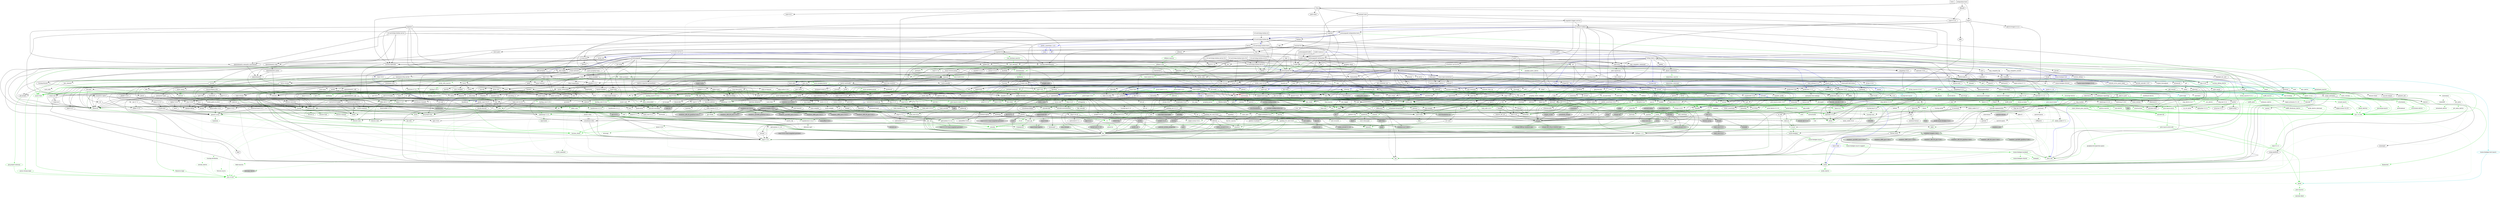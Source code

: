 digraph {
    0 [ label = "tests" shape = box]
    1 [ label = "catalyst-toolbox" shape = box]
    2 [ label = "chain-addr" shape = box]
    3 [ label = "chain-core" shape = box]
    4 [ label = "chain-ser" shape = box]
    5 [ label = "chain-crypto" shape = box]
    6 [ label = "typed-bytes" shape = box]
    7 [ label = "chain-impl-mockchain" shape = box]
    8 [ label = "cardano-legacy-address" shape = box]
    9 [ label = "chain-time" shape = box]
    10 [ label = "chain-vote" shape = box]
    11 [ label = "imhamt" shape = box]
    12 [ label = "sparse-array" shape = box]
    13 [ label = "chain-storage" shape = box]
    14 [ label = "jcli" shape = box]
    15 [ label = "jormungandr-lib" shape = box]
    16 [ label = "jormungandr-automation" shape = box]
    17 [ label = "jortestkit" shape = box]
    18 [ label = "jormungandr-integration-tests" shape = box]
    19 [ label = "hersir" shape = box]
    20 [ label = "thor" shape = box]
    21 [ label = "loki" shape = box]
    22 [ label = "mjolnir" shape = box]
    23 [ label = "snapshot-lib" shape = box]
    24 [ label = "symmetric-cipher" shape = box]
    25 [ label = "vit-servicing-station-lib" shape = box]
    26 [ label = "event-db" shape = box]
    27 [ label = "vit-servicing-station-tests" shape = box]
    28 [ label = "wallet" shape = box]
    29 [ label = "chain-path-derivation" shape = box]
    30 [ label = "hdkeygen" shape = box]
    31 [ label = "chain-network" shape = box]
    32 [ label = "jormungandrwallet" shape = box]
    33 [ label = "wallet-core" shape = box]
    34 [ label = "wallet-wasm-js" shape = box]
    35 [ label = "wallet-uniffi" shape = box]
    36 [ label = "jormungandr" shape = box]
    37 [ label = "explorer" shape = box]
    38 [ label = "settings" shape = box]
    39 [ label = "blockchain" shape = box]
    40 [ label = "vit-servicing-station-cli" shape = box]
    41 [ label = "vit-servicing-station-server" shape = box]
    42 [ label = "iapyx" shape = box]
    43 [ label = "valgrind" shape = box]
    44 [ label = "vitup" shape = box]
    45 [ label = "mainnet-lib" shape = box]
    46 [ label = "mainnet-tools" shape = box]
    47 [ label = "scheduler-service-lib" shape = box]
    48 [ label = "signals-handler" shape = box]
    49 [ label = "snapshot-trigger-service" shape = box]
    50 [ label = "voting_tools_rs" shape = box]
    51 [ label = "integration-tests" shape = box]
    52 [ label = "cat-data-service" shape = box]
    53 [ label = "audit" shape = box]
    54 [ label = "vit-servicing-station-cli-f10" shape = box]
    55 [ label = "vit-servicing-station-lib-f10" shape = box]
    56 [ label = "vit-servicing-station-server-f10" shape = box]
    57 [ label = "vit-servicing-station-tests-f10" shape = box]
    58 [ label = "sign" shape = box]
    59 [ label = "assert_cmd" ]
    60 [ label = "assert_fs" ]
    61 [ label = "bech32 0.8.1" ]
    62 [ label = "clap 4.4.8" ]
    63 [ label = "color-eyre" ]
    64 [ label = "csv" ]
    65 [ label = "fraction" ]
    66 [ label = "futures" ]
    67 [ label = "gag" ]
    68 [ label = "governor" ]
    69 [ label = "graphql_client" ]
    70 [ label = "hex" ]
    71 [ label = "image" ]
    72 [ label = "itertools 0.10.5" color = darkgreen]
    73 [ label = "once_cell" color = darkgreen]
    74 [ label = "predicates 2.1.5" ]
    75 [ label = "proptest" ]
    76 [ label = "qrcode" ]
    77 [ label = "quircs" ]
    78 [ label = "rand 0.8.5" color = darkgreen]
    79 [ label = "rand_chacha 0.3.1" color = darkgreen]
    80 [ label = "rayon" ]
    81 [ label = "regex" color = darkgreen]
    82 [ label = "reqwest" ]
    83 [ label = "rust_decimal" color = darkgreen]
    84 [ label = "rust_decimal_macros" color = green3]
    85 [ label = "serde" color = darkgreen]
    86 [ label = "serde_json" color = darkgreen]
    87 [ label = "serde_test" ]
    88 [ label = "serde_yaml 0.9.27" ]
    89 [ label = "sscanf" ]
    90 [ label = "test-strategy" color = green3]
    91 [ label = "thiserror" color = darkgreen]
    92 [ label = "time" color = darkgreen]
    93 [ label = "tokio" color = darkgreen]
    94 [ label = "tracing" color = darkgreen]
    95 [ label = "tracing-subscriber" ]
    96 [ label = "url" color = darkgreen]
    97 [ label = "versionisator" color = green3]
    98 [ label = "cryptoxide 0.4.4" ]
    99 [ label = "quickcheck" ]
    100 [ label = "curve25519-dalek-ng" ]
    101 [ label = "ed25519-bip32 0.4.1" ]
    102 [ label = "ed25519-dalek" ]
    103 [ label = "generic-array" color = darkgreen]
    104 [ label = "rand_core 0.6.4" color = darkgreen]
    105 [ label = "sha2 0.10.8" color = darkgreen]
    106 [ label = "smoke" color = blue]
    107 [ label = "bigdecimal" ]
    108 [ label = "lazy_static" color = darkgreen]
    109 [ label = "num" ]
    110 [ label = "quickcheck_macros" color = green3]
    111 [ label = "strum 0.24.1" ]
    112 [ label = "strum_macros 0.24.3" color = green3]
    113 [ label = "tempfile" color = darkgreen]
    114 [ label = "cbor_event" ]
    115 [ label = "base64 0.21.5" color = darkgreen]
    116 [ label = "cfg-if 1.0.0" color = darkgreen]
    117 [ label = "const_format" ]
    118 [ label = "criterion" ]
    119 [ label = "rustc_version" color = green3]
    120 [ label = "trybuild" color = blue]
    121 [ label = "data-pile" ]
    122 [ label = "sled" ]
    123 [ label = "base64 0.13.1" ]
    124 [ label = "bincode" color = darkgreen]
    125 [ label = "bytes" color = darkgreen]
    126 [ label = "clap_complete" ]
    127 [ label = "gtmpl" ]
    128 [ label = "rand 0.7.3" ]
    129 [ label = "rpassword" ]
    130 [ label = "serde_derive" color = green3]
    131 [ label = "serde_yaml 0.8.26" ]
    132 [ label = "http" ]
    133 [ label = "humantime" ]
    134 [ label = "parity-multiaddr" ]
    135 [ label = "serde_with" ]
    136 [ label = "bytesize" ]
    137 [ label = "custom_debug" ]
    138 [ label = "flate2" ]
    139 [ label = "fs_extra" ]
    140 [ label = "json" ]
    141 [ label = "keynesis" ]
    142 [ label = "log" color = darkgreen]
    143 [ label = "netstat2" ]
    144 [ label = "os_info" ]
    145 [ label = "poldercast" ]
    146 [ label = "prost 0.9.0" color = darkgreen]
    147 [ label = "semver" color = darkgreen]
    148 [ label = "sysinfo" ]
    149 [ label = "tar" ]
    150 [ label = "tokio-stream" ]
    151 [ label = "tonic 0.6.2" ]
    152 [ label = "tonic-build 0.6.2" color = green3]
    153 [ label = "warp" ]
    154 [ label = "zip" ]
    155 [ label = "console" ]
    156 [ label = "dialoguer" ]
    157 [ label = "indicatif" ]
    158 [ label = "sha-1" ]
    159 [ label = "sha2 0.9.9" ]
    160 [ label = "bech32 0.7.3" ]
    161 [ label = "rstest" color = green3]
    162 [ label = "yaml-rust" ]
    163 [ label = "ctrlc" ]
    164 [ label = "slave-pool" ]
    165 [ label = "cocoon" ]
    166 [ label = "dirs" ]
    167 [ label = "zeroize" ]
    168 [ label = "async-trait" color = green3]
    169 [ label = "diesel" color = darkgreen]
    170 [ label = "diesel_migrations" ]
    171 [ label = "dotenv" ]
    172 [ label = "http-zipkin" ]
    173 [ label = "notify" ]
    174 [ label = "pretty_assertions 1.4.0" color = blue]
    175 [ label = "r2d2" color = darkgreen]
    176 [ label = "simplelog 0.8.0" ]
    177 [ label = "tracing-futures" ]
    178 [ label = "bb8" ]
    179 [ label = "bb8-postgres" ]
    180 [ label = "chrono" color = darkgreen]
    181 [ label = "dotenvy" ]
    182 [ label = "tokio-postgres" color = darkgreen]
    183 [ label = "cfg-if 0.1.10" ]
    184 [ label = "dyn-clone" color = darkgreen]
    185 [ label = "fake" ]
    186 [ label = "hyper" ]
    187 [ label = "postgres" color = darkgreen]
    188 [ label = "pretty_assertions 0.6.1" ]
    189 [ label = "rand_core 0.5.1" ]
    190 [ label = "refinery" ]
    191 [ label = "hashlink" ]
    192 [ label = "paste 0.1.18" color = blue]
    193 [ label = "http-body" ]
    194 [ label = "pin-project" ]
    195 [ label = "clear_on_drop" ]
    196 [ label = "console_error_panic_hook" ]
    197 [ label = "getrandom 0.2.11" color = darkgreen]
    198 [ label = "js-sys" color = darkgreen]
    199 [ label = "wasm-bindgen" color = darkgreen]
    200 [ label = "wasm-bindgen-test" color = blue]
    201 [ label = "web-sys" color = darkgreen]
    202 [ label = "uniffi" ]
    203 [ label = "uniffi_build" color = green3]
    204 [ label = "uniffi_macros" color = green3]
    205 [ label = "arc-swap" ]
    206 [ label = "enum-as-inner" color = green3]
    207 [ label = "jsonrpsee-core" ]
    208 [ label = "jsonrpsee-http-server" ]
    209 [ label = "libc" color = darkgreen]
    210 [ label = "linked-hash-map" ]
    211 [ label = "local-ip-address" ]
    212 [ label = "lru" ]
    213 [ label = "nix 0.25.1" style = filled, fillcolor = lightgrey]
    214 [ label = "opentelemetry" ]
    215 [ label = "opentelemetry-otlp" ]
    216 [ label = "opentelemetry-semantic-conventions" ]
    217 [ label = "prometheus" style = dashed]
    218 [ label = "tokio-util 0.6.10" ]
    219 [ label = "tracing-appender" ]
    220 [ label = "tracing-opentelemetry" ]
    221 [ label = "trust-dns-resolver" ]
    222 [ label = "anyhow" color = darkgreen]
    223 [ label = "async-graphql" ]
    224 [ label = "async-graphql-warp" ]
    225 [ label = "futures-channel" color = darkgreen]
    226 [ label = "futures-util" color = darkgreen]
    227 [ label = "ed25519-bip32 0.3.2" ]
    228 [ label = "prettytable-rs" ]
    229 [ label = "warp-reverse-proxy" ]
    230 [ label = "diffy" ]
    231 [ label = "glob" ]
    232 [ label = "path-slash" ]
    233 [ label = "rustls 0.20.9" ]
    234 [ label = "rustls-pemfile" ]
    235 [ label = "tempdir" ]
    236 [ label = "tokio-rustls 0.23.4" ]
    237 [ label = "uuid 0.8.2" ]
    238 [ label = "walkdir" color = darkgreen]
    239 [ label = "cardano-serialization-lib" ]
    240 [ label = "pharos" ]
    241 [ label = "job_scheduler_ng" ]
    242 [ label = "num-traits" color = darkgreen]
    243 [ label = "uuid 1.6.0" color = darkgreen]
    244 [ label = "bytekind" ]
    245 [ label = "cddl" ]
    246 [ label = "ciborium" ]
    247 [ label = "dashmap" ]
    248 [ label = "insta" color = blue]
    249 [ label = "microtype" ]
    250 [ label = "nonempty" ]
    251 [ label = "tracing-test" color = blue]
    252 [ label = "validity" ]
    253 [ label = "libmath" ]
    254 [ label = "rand_chacha 0.2.2" ]
    255 [ label = "axum" ]
    256 [ label = "metrics" ]
    257 [ label = "metrics-exporter-prometheus" ]
    258 [ label = "tower" ]
    259 [ label = "tower-http" ]
    260 [ label = "clap_complete_command" ]
    261 [ label = "base64 0.12.3" ]
    262 [ label = "structopt" ]
    263 [ label = "itertools 0.9.0" ]
    264 [ label = "libsqlite3-sys" color = darkgreen]
    265 [ label = "strum 0.21.0" ]
    266 [ label = "strum_macros 0.21.1" color = green3]
    267 [ label = "anstyle" ]
    268 [ label = "bstr" ]
    269 [ label = "doc-comment" ]
    270 [ label = "predicates 3.0.4" ]
    271 [ label = "predicates-core" ]
    272 [ label = "predicates-tree" ]
    273 [ label = "wait-timeout" ]
    274 [ label = "globwalk" ]
    275 [ label = "clap_builder" ]
    276 [ label = "clap_derive 4.4.7" color = green3, style = dashed]
    277 [ label = "backtrace" color = darkgreen]
    278 [ label = "color-spantrace" style = dashed]
    279 [ label = "eyre" ]
    280 [ label = "indenter" ]
    281 [ label = "owo-colors" ]
    282 [ label = "tracing-error" style = dashed]
    283 [ label = "csv-core" ]
    284 [ label = "itoa" color = darkgreen]
    285 [ label = "ryu" color = darkgreen]
    286 [ label = "futures-core" color = darkgreen]
    287 [ label = "futures-executor" ]
    288 [ label = "futures-io" color = darkgreen]
    289 [ label = "futures-sink" color = darkgreen]
    290 [ label = "futures-task" color = darkgreen]
    291 [ label = "filedescriptor" ]
    292 [ label = "futures-timer" style = dashed]
    293 [ label = "no-std-compat" ]
    294 [ label = "nonzero_ext" ]
    295 [ label = "parking_lot 0.12.1" color = darkgreen]
    296 [ label = "smallvec" color = darkgreen]
    297 [ label = "graphql_query_derive" color = green3, style = dashed]
    298 [ label = "bytemuck" ]
    299 [ label = "byteorder" color = darkgreen]
    300 [ label = "color_quant" ]
    301 [ label = "gif" style = dashed]
    302 [ label = "jpeg-decoder" style = dashed]
    303 [ label = "num-iter" ]
    304 [ label = "num-rational 0.3.2" ]
    305 [ label = "png" style = dashed]
    306 [ label = "scoped_threadpool" style = dashed]
    307 [ label = "tiff" style = dashed]
    308 [ label = "either" color = darkgreen]
    309 [ label = "difflib" style = dashed]
    310 [ label = "float-cmp" style = dashed]
    311 [ label = "normalize-line-endings" style = dashed]
    312 [ label = "bit-set" style = dashed]
    313 [ label = "bit-vec" style = dashed]
    314 [ label = "bitflags 2.4.1" color = darkgreen]
    315 [ label = "rand_xorshift" ]
    316 [ label = "regex-syntax 0.8.2" color = darkgreen]
    317 [ label = "rusty-fork" style = dashed]
    318 [ label = "unarray" ]
    319 [ label = "checked_int_cast" ]
    320 [ label = "num-derive" color = green3]
    321 [ label = "ppv-lite86" color = darkgreen]
    322 [ label = "rayon-core" ]
    323 [ label = "aho-corasick" color = darkgreen]
    324 [ label = "memchr" color = darkgreen]
    325 [ label = "regex-automata 0.4.3" color = darkgreen]
    326 [ label = "encoding_rs" ]
    327 [ label = "h2" ]
    328 [ label = "hyper-rustls" style = "dashed,filled", fillcolor = lightgrey]
    329 [ label = "ipnet" ]
    330 [ label = "mime" ]
    331 [ label = "percent-encoding" color = darkgreen]
    332 [ label = "pin-project-lite" color = darkgreen]
    333 [ label = "rustls 0.21.9" style = dashed]
    334 [ label = "serde_urlencoded" ]
    335 [ label = "system-configuration" style = filled, fillcolor = lightgrey]
    336 [ label = "tokio-rustls 0.24.1" style = dashed]
    337 [ label = "tower-service" ]
    338 [ label = "wasm-bindgen-futures" ]
    339 [ label = "webpki-roots" style = "dashed,filled", fillcolor = lightgrey]
    340 [ label = "winreg" style = filled, fillcolor = lightgrey]
    341 [ label = "arrayvec 0.7.4" color = darkgreen]
    342 [ label = "borsh" color = darkgreen, style = dashed]
    343 [ label = "rkyv" color = darkgreen, style = dashed]
    344 [ label = "quote" color = green3]
    345 [ label = "indexmap 2.1.0" color = darkgreen]
    346 [ label = "unsafe-libyaml" ]
    347 [ label = "sscanf_macro" color = green3]
    348 [ label = "proc-macro2" color = green3]
    349 [ label = "structmeta" color = green3]
    350 [ label = "syn 1.0.109" color = green3]
    351 [ label = "thiserror-impl" color = green3]
    352 [ label = "deranged" color = darkgreen]
    353 [ label = "num_threads" color = darkgreen, style = "dashed,filled", fillcolor = lightgrey]
    354 [ label = "powerfmt" color = darkgreen]
    355 [ label = "time-core" color = darkgreen]
    356 [ label = "time-macros" color = green3, style = dashed]
    357 [ label = "mio" color = darkgreen]
    358 [ label = "num_cpus" color = darkgreen, style = dashed]
    359 [ label = "signal-hook-registry" color = darkgreen, style = "dashed,filled", fillcolor = lightgrey]
    360 [ label = "socket2 0.5.5" color = darkgreen, style = filled, fillcolor = lightgrey]
    361 [ label = "tokio-macros" color = green3, style = dashed]
    362 [ label = "windows-sys 0.48.0" color = darkgreen, style = filled, fillcolor = lightgrey]
    363 [ label = "tracing-attributes" color = green3, style = dashed]
    364 [ label = "tracing-core" color = darkgreen]
    365 [ label = "matchers" style = dashed]
    366 [ label = "nu-ansi-term" style = dashed]
    367 [ label = "sharded-slab" style = dashed]
    368 [ label = "thread_local" ]
    369 [ label = "tracing-log 0.2.0" style = dashed]
    370 [ label = "tracing-serde" style = dashed]
    371 [ label = "form_urlencoded" color = darkgreen]
    372 [ label = "idna 0.4.0" color = darkgreen]
    373 [ label = "platforms" color = green3]
    374 [ label = "env_logger" style = dashed]
    375 [ label = "digest 0.9.0" ]
    376 [ label = "subtle-ng" ]
    377 [ label = "curve25519-dalek" ]
    378 [ label = "ed25519" ]
    379 [ label = "typenum" color = darkgreen]
    380 [ label = "version_check" color = green3]
    381 [ label = "cpufeatures" color = darkgreen, style = filled, fillcolor = lightgrey]
    382 [ label = "digest 0.10.7" color = darkgreen]
    383 [ label = "autocfg" color = green3]
    384 [ label = "libm" color = darkgreen]
    385 [ label = "num-bigint" ]
    386 [ label = "num-integer" ]
    387 [ label = "num-complex" ]
    388 [ label = "num-rational 0.4.2" ]
    389 [ label = "heck 0.4.1" color = green3]
    390 [ label = "rustversion" color = red]
    391 [ label = "fastrand" color = darkgreen]
    392 [ label = "redox_syscall 0.4.1" color = darkgreen, style = filled, fillcolor = lightgrey]
    393 [ label = "rustix" color = darkgreen]
    394 [ label = "const_format_proc_macros" color = green3]
    395 [ label = "atty" ]
    396 [ label = "cast" ]
    397 [ label = "clap 2.34.0" ]
    398 [ label = "criterion-plot" ]
    399 [ label = "oorandom" ]
    400 [ label = "plotters" ]
    401 [ label = "serde_cbor" ]
    402 [ label = "tinytemplate" ]
    403 [ label = "basic-toml" color = blue]
    404 [ label = "termcolor" ]
    405 [ label = "memmap2" ]
    406 [ label = "crc32fast" ]
    407 [ label = "crossbeam-epoch" ]
    408 [ label = "crossbeam-utils" ]
    409 [ label = "fs2" style = filled, fillcolor = lightgrey]
    410 [ label = "fxhash" ]
    411 [ label = "parking_lot 0.11.2" ]
    412 [ label = "gtmpl_value" ]
    413 [ label = "getrandom 0.1.16" style = dashed]
    414 [ label = "rand_hc" style = filled, fillcolor = lightgrey]
    415 [ label = "winapi" color = darkgreen, style = filled, fillcolor = lightgrey]
    416 [ label = "syn 2.0.39" color = green3]
    417 [ label = "indexmap 1.9.3" color = darkgreen]
    418 [ label = "fnv" color = darkgreen]
    419 [ label = "arrayref" ]
    420 [ label = "bs58" ]
    421 [ label = "data-encoding" ]
    422 [ label = "multihash" ]
    423 [ label = "static_assertions" ]
    424 [ label = "unsigned-varint 0.7.2" ]
    425 [ label = "serde_with_macros" color = green3, style = dashed]
    426 [ label = "custom_debug_derive" color = green3]
    427 [ label = "miniz_oxide 0.7.1" color = darkgreen]
    428 [ label = "cryptoxide 0.3.6" ]
    429 [ label = "bitflags 1.3.2" color = darkgreen]
    430 [ label = "prost-derive 0.9.0" color = green3, style = dashed]
    431 [ label = "core-foundation-sys" color = darkgreen, style = filled, fillcolor = lightgrey]
    432 [ label = "ntapi" style = filled, fillcolor = lightgrey]
    433 [ label = "filetime" ]
    434 [ label = "xattr" style = "dashed,filled", fillcolor = lightgrey]
    435 [ label = "tokio-util 0.7.10" color = darkgreen]
    436 [ label = "async-stream" ]
    437 [ label = "hyper-timeout" style = dashed]
    438 [ label = "tower-layer" ]
    439 [ label = "prost-build 0.9.0" color = green3, style = dashed]
    440 [ label = "headers" ]
    441 [ label = "mime_guess" ]
    442 [ label = "multer" ]
    443 [ label = "scoped-tls" ]
    444 [ label = "tokio-tungstenite" style = dashed]
    445 [ label = "aes 0.8.3" style = dashed]
    446 [ label = "bzip2" style = dashed]
    447 [ label = "constant_time_eq" style = dashed]
    448 [ label = "hmac 0.12.1" color = darkgreen]
    449 [ label = "pbkdf2 0.11.0" style = dashed]
    450 [ label = "sha1" ]
    451 [ label = "zstd" style = dashed]
    452 [ label = "encode_unicode 0.3.6" style = filled, fillcolor = lightgrey]
    453 [ label = "unicode-width" ]
    454 [ label = "windows-sys 0.45.0" style = filled, fillcolor = lightgrey]
    455 [ label = "shell-words" ]
    456 [ label = "number_prefix" ]
    457 [ label = "block-buffer 0.9.0" ]
    458 [ label = "opaque-debug" ]
    459 [ label = "nix 0.27.1" style = filled, fillcolor = lightgrey]
    460 [ label = "crossbeam-channel" ]
    461 [ label = "aes-gcm" ]
    462 [ label = "chacha20poly1305" ]
    463 [ label = "hmac 0.11.0" ]
    464 [ label = "pbkdf2 0.9.0" ]
    465 [ label = "dirs-sys" ]
    466 [ label = "zeroize_derive" color = green3, style = dashed]
    467 [ label = "diesel_derives" color = green3]
    468 [ label = "pq-sys" color = darkgreen, style = dashed]
    469 [ label = "migrations_internals" color = darkgreen]
    470 [ label = "migrations_macros" color = green3]
    471 [ label = "zipkin" ]
    472 [ label = "fsevent-sys" style = "dashed,filled", fillcolor = lightgrey]
    473 [ label = "inotify" style = filled, fillcolor = lightgrey]
    474 [ label = "kqueue" style = filled, fillcolor = lightgrey]
    475 [ label = "diff" color = blue]
    476 [ label = "yansi" color = blue]
    477 [ label = "scheduled-thread-pool" color = darkgreen]
    478 [ label = "android-tzdata" color = darkgreen, style = "dashed,filled", fillcolor = lightgrey]
    479 [ label = "iana-time-zone" color = darkgreen, style = "dashed,filled", fillcolor = lightgrey]
    480 [ label = "windows-targets 0.48.5" color = darkgreen, style = filled, fillcolor = lightgrey]
    481 [ label = "fallible-iterator" color = darkgreen]
    482 [ label = "phf" color = darkgreen]
    483 [ label = "postgres-protocol" color = darkgreen]
    484 [ label = "postgres-types" color = darkgreen]
    485 [ label = "whoami" color = darkgreen]
    486 [ label = "deunicode" ]
    487 [ label = "url-escape" style = dashed]
    488 [ label = "httparse" ]
    489 [ label = "httpdate" ]
    490 [ label = "socket2 0.4.10" style = dashed]
    491 [ label = "want" ]
    492 [ label = "ansi_term 0.11.0" ]
    493 [ label = "ctor" color = green3, style = filled, fillcolor = lightgrey]
    494 [ label = "difference" ]
    495 [ label = "output_vt100" style = filled, fillcolor = lightgrey]
    496 [ label = "refinery-core" color = darkgreen]
    497 [ label = "refinery-macros" color = green3]
    498 [ label = "hashbrown 0.14.2" color = darkgreen]
    499 [ label = "paste-impl" color = turquoise3]
    500 [ label = "proc-macro-hack" color = turquoise3]
    501 [ label = "pin-project-internal" color = green3]
    502 [ label = "cc" color = green3]
    503 [ label = "wasi 0.11.0+wasi-snapshot-preview1" color = darkgreen, style = filled, fillcolor = lightgrey]
    504 [ label = "wasm-bindgen-macro" color = green3]
    505 [ label = "wasm-bindgen-test-macro" color = turquoise3]
    506 [ label = "camino" color = darkgreen]
    507 [ label = "cargo_metadata" ]
    508 [ label = "paste 1.0.14" color = green3]
    509 [ label = "fs-err" color = green3]
    510 [ label = "toml 0.5.11" color = green3]
    511 [ label = "uniffi_meta" color = green3]
    512 [ label = "beef" ]
    513 [ label = "jsonrpsee-types" ]
    514 [ label = "rustc-hash" style = dashed]
    515 [ label = "globset" ]
    516 [ label = "unicase" color = darkgreen]
    517 [ label = "neli" style = filled, fillcolor = lightgrey]
    518 [ label = "windows-sys 0.42.0" style = filled, fillcolor = lightgrey]
    519 [ label = "hashbrown 0.12.3" color = darkgreen]
    520 [ label = "memoffset 0.6.5" style = "dashed,filled", fillcolor = lightgrey]
    521 [ label = "pin-utils" color = darkgreen]
    522 [ label = "opentelemetry_api" ]
    523 [ label = "opentelemetry_sdk" ]
    524 [ label = "opentelemetry-proto" ]
    525 [ label = "prost 0.11.9" color = darkgreen, style = dashed]
    526 [ label = "tonic 0.8.3" style = dashed]
    527 [ label = "protobuf" style = dashed]
    528 [ label = "slab" color = darkgreen]
    529 [ label = "tracing-log 0.1.4" style = dashed]
    530 [ label = "ipconfig" style = "dashed,filled", fillcolor = lightgrey]
    531 [ label = "lru-cache" ]
    532 [ label = "resolv-conf" style = dashed]
    533 [ label = "trust-dns-proto" ]
    534 [ label = "async-graphql-derive" color = green3]
    535 [ label = "async-graphql-parser" color = darkgreen]
    536 [ label = "async-graphql-value" color = darkgreen]
    537 [ label = "fast_chemail" style = dashed]
    538 [ label = "futures-macro" color = green3, style = dashed]
    539 [ label = "encode_unicode 1.0.0" ]
    540 [ label = "is-terminal" ]
    541 [ label = "term" ]
    542 [ label = "ansi_term 0.12.1" ]
    543 [ label = "ring 0.16.20" ]
    544 [ label = "sct" ]
    545 [ label = "webpki" ]
    546 [ label = "rand 0.4.6" ]
    547 [ label = "remove_dir_all" ]
    548 [ label = "same-file" color = darkgreen]
    549 [ label = "winapi-util" color = darkgreen, style = filled, fillcolor = lightgrey]
    550 [ label = "noop_proc_macro" color = green3, style = filled, fillcolor = lightgrey]
    551 [ label = "rand_os" style = filled, fillcolor = lightgrey]
    552 [ label = "schemars" color = darkgreen]
    553 [ label = "serde-wasm-bindgen 0.4.5" style = filled, fillcolor = lightgrey]
    554 [ label = "cron" ]
    555 [ label = "abnf_to_pest" ]
    556 [ label = "base16" ]
    557 [ label = "base64-url" style = dashed]
    558 [ label = "clap 3.2.25" style = dashed]
    559 [ label = "codespan-reporting" ]
    560 [ label = "crossterm" style = "dashed,filled", fillcolor = lightgrey]
    561 [ label = "displaydoc" color = green3]
    562 [ label = "hexf-parse" ]
    563 [ label = "itertools 0.11.0" ]
    564 [ label = "lexical-core" ]
    565 [ label = "pest_meta" ]
    566 [ label = "pest_vm" ]
    567 [ label = "regex-syntax 0.7.5" style = dashed]
    568 [ label = "serde-wasm-bindgen 0.5.0" style = "dashed,filled", fillcolor = lightgrey]
    569 [ label = "simplelog 0.12.1" ]
    570 [ label = "uriparse" style = dashed]
    571 [ label = "ciborium-io" ]
    572 [ label = "ciborium-ll" ]
    573 [ label = "lock_api" color = darkgreen]
    574 [ label = "parking_lot_core 0.9.9" color = darkgreen]
    575 [ label = "similar" color = blue]
    576 [ label = "microtype-macro" color = green3]
    577 [ label = "secrecy" style = dashed]
    578 [ label = "tracing-test-macro" color = turquoise3]
    579 [ label = "rand 0.3.23" ]
    580 [ label = "axum-core" ]
    581 [ label = "matchit" ]
    582 [ label = "serde_path_to_error" style = dashed]
    583 [ label = "sync_wrapper" ]
    584 [ label = "ahash 0.7.7" color = darkgreen]
    585 [ label = "metrics-macros" color = green3]
    586 [ label = "metrics-util" ]
    587 [ label = "quanta" ]
    588 [ label = "http-range-header" ]
    589 [ label = "clap_complete_fig" style = dashed]
    590 [ label = "clap_complete_nushell" style = dashed]
    591 [ label = "structopt-derive" color = green3]
    592 [ label = "pkg-config" color = green3, style = dashed]
    593 [ label = "vcpkg" color = green3, style = "dashed,filled", fillcolor = lightgrey]
    594 [ label = "heck 0.3.3" color = green3]
    595 [ label = "termtree" ]
    596 [ label = "ignore" ]
    597 [ label = "anstream" style = dashed]
    598 [ label = "clap_lex 0.6.0" ]
    599 [ label = "strsim 0.10.0" color = darkgreen, style = dashed]
    600 [ label = "addr2line" color = darkgreen, style = filled, fillcolor = lightgrey]
    601 [ label = "object" color = darkgreen, style = filled, fillcolor = lightgrey]
    602 [ label = "rustc-demangle" color = darkgreen]
    603 [ label = "graphql_client_codegen" color = green3, style = dashed]
    604 [ label = "weezl" style = dashed]
    605 [ label = "deflate" style = dashed]
    606 [ label = "miniz_oxide 0.3.7" style = dashed]
    607 [ label = "miniz_oxide 0.4.4" style = dashed]
    608 [ label = "quick-error" style = dashed]
    609 [ label = "crossbeam-deque" ]
    610 [ label = "ring 0.17.5" ]
    611 [ label = "rustls-webpki" style = dashed]
    612 [ label = "core-foundation" style = filled, fillcolor = lightgrey]
    613 [ label = "system-configuration-sys" style = filled, fillcolor = lightgrey]
    614 [ label = "borsh-derive" color = green3, style = dashed]
    615 [ label = "cfg_aliases" color = green3, style = dashed]
    616 [ label = "bitvec" color = darkgreen, style = dashed]
    617 [ label = "bytecheck" color = darkgreen, style = dashed]
    618 [ label = "ptr_meta" color = darkgreen, style = dashed]
    619 [ label = "rend" color = darkgreen, style = dashed]
    620 [ label = "rkyv_derive" color = green3, style = dashed]
    621 [ label = "seahash" color = darkgreen, style = dashed]
    622 [ label = "tinyvec" color = darkgreen]
    623 [ label = "equivalent" color = darkgreen]
    624 [ label = "regex-syntax 0.6.29" color = darkgreen]
    625 [ label = "unicode-ident" color = green3]
    626 [ label = "structmeta-derive" color = green3]
    627 [ label = "hermit-abi 0.3.3" color = darkgreen, style = filled, fillcolor = lightgrey]
    628 [ label = "valuable" color = darkgreen, style = "dashed,filled", fillcolor = lightgrey]
    629 [ label = "regex-automata 0.1.10" style = dashed]
    630 [ label = "overload" style = dashed]
    631 [ label = "unicode-bidi" color = darkgreen]
    632 [ label = "unicode-normalization" color = darkgreen]
    633 [ label = "subtle" color = darkgreen]
    634 [ label = "signature" ]
    635 [ label = "block-buffer 0.10.4" color = darkgreen, style = dashed]
    636 [ label = "crypto-common" color = darkgreen]
    637 [ label = "errno" color = darkgreen, style = filled, fillcolor = lightgrey]
    638 [ label = "linux-raw-sys" color = darkgreen, style = filled, fillcolor = lightgrey]
    639 [ label = "unicode-xid" color = green3]
    640 [ label = "hermit-abi 0.1.19" style = filled, fillcolor = lightgrey]
    641 [ label = "strsim 0.8.0" style = dashed]
    642 [ label = "textwrap 0.11.0" ]
    643 [ label = "vec_map" style = dashed]
    644 [ label = "plotters-backend" ]
    645 [ label = "plotters-svg" style = dashed]
    646 [ label = "half" ]
    647 [ label = "memoffset 0.9.0" ]
    648 [ label = "scopeguard" color = darkgreen]
    649 [ label = "instant" ]
    650 [ label = "parking_lot_core 0.8.6" ]
    651 [ label = "wasi 0.9.0+wasi-snapshot-preview1" style = "dashed,filled", fillcolor = lightgrey]
    652 [ label = "winapi-i686-pc-windows-gnu" color = darkgreen, style = filled, fillcolor = lightgrey]
    653 [ label = "winapi-x86_64-pc-windows-gnu" color = darkgreen, style = filled, fillcolor = lightgrey]
    654 [ label = "multihash-derive" color = green3, style = dashed]
    655 [ label = "unsigned-varint 0.5.1" ]
    656 [ label = "darling 0.20.3" color = green3, style = dashed]
    657 [ label = "synstructure" color = green3]
    658 [ label = "adler" color = darkgreen]
    659 [ label = "redox_syscall 0.3.5" style = filled, fillcolor = lightgrey]
    660 [ label = "async-stream-impl" color = green3]
    661 [ label = "tokio-io-timeout" style = dashed]
    662 [ label = "multimap" color = green3, style = dashed]
    663 [ label = "petgraph" color = green3, style = dashed]
    664 [ label = "prost-types 0.9.0" color = green3, style = dashed]
    665 [ label = "which" color = green3, style = dashed]
    666 [ label = "headers-core" ]
    667 [ label = "spin 0.9.8" ]
    668 [ label = "tungstenite" style = dashed]
    669 [ label = "cipher 0.4.4" ]
    670 [ label = "bzip2-sys" style = dashed]
    671 [ label = "password-hash" style = dashed]
    672 [ label = "zstd-safe" style = dashed]
    673 [ label = "windows-targets 0.42.2" style = filled, fillcolor = lightgrey]
    674 [ label = "aead 0.4.3" ]
    675 [ label = "aes 0.7.5" style = dashed]
    676 [ label = "cipher 0.3.0" ]
    677 [ label = "ctr" ]
    678 [ label = "ghash" ]
    679 [ label = "aead 0.5.2" ]
    680 [ label = "chacha20" ]
    681 [ label = "poly1305" ]
    682 [ label = "crypto-mac" ]
    683 [ label = "redox_users" style = filled, fillcolor = lightgrey]
    684 [ label = "lazycell" ]
    685 [ label = "zipkin-types" ]
    686 [ label = "inotify-sys" style = filled, fillcolor = lightgrey]
    687 [ label = "kqueue-sys" style = filled, fillcolor = lightgrey]
    688 [ label = "android_system_properties" color = darkgreen, style = "dashed,filled", fillcolor = lightgrey]
    689 [ label = "iana-time-zone-haiku" color = darkgreen, style = "dashed,filled", fillcolor = lightgrey]
    690 [ label = "windows-core" color = darkgreen, style = "dashed,filled", fillcolor = lightgrey]
    691 [ label = "windows_aarch64_gnullvm 0.48.5" color = darkgreen, style = filled, fillcolor = lightgrey]
    692 [ label = "windows_aarch64_msvc 0.48.5" color = darkgreen, style = filled, fillcolor = lightgrey]
    693 [ label = "windows_i686_gnu 0.48.5" color = darkgreen, style = filled, fillcolor = lightgrey]
    694 [ label = "windows_i686_msvc 0.48.5" color = darkgreen, style = filled, fillcolor = lightgrey]
    695 [ label = "windows_x86_64_gnu 0.48.5" color = darkgreen, style = filled, fillcolor = lightgrey]
    696 [ label = "windows_x86_64_gnullvm 0.48.5" color = darkgreen, style = filled, fillcolor = lightgrey]
    697 [ label = "windows_x86_64_msvc 0.48.5" color = darkgreen, style = filled, fillcolor = lightgrey]
    698 [ label = "phf_shared" color = darkgreen]
    699 [ label = "md-5" color = darkgreen]
    700 [ label = "stringprep" color = darkgreen]
    701 [ label = "try-lock" ]
    702 [ label = "siphasher 1.0.0" color = darkgreen]
    703 [ label = "toml 0.7.8" color = darkgreen]
    704 [ label = "ahash 0.8.6" color = darkgreen, style = dashed]
    705 [ label = "allocator-api2" color = darkgreen, style = dashed]
    706 [ label = "jobserver" color = green3, style = dashed]
    707 [ label = "wasm-bindgen-macro-support" color = green3]
    708 [ label = "cargo-platform" ]
    709 [ label = "siphasher 0.3.11" color = darkgreen]
    710 [ label = "uniffi_checksum_derive" color = green3]
    711 [ label = "windows_aarch64_gnullvm 0.42.2" style = filled, fillcolor = lightgrey]
    712 [ label = "windows_aarch64_msvc 0.42.2" style = filled, fillcolor = lightgrey]
    713 [ label = "windows_i686_gnu 0.42.2" style = filled, fillcolor = lightgrey]
    714 [ label = "windows_i686_msvc 0.42.2" style = filled, fillcolor = lightgrey]
    715 [ label = "windows_x86_64_gnu 0.42.2" style = filled, fillcolor = lightgrey]
    716 [ label = "windows_x86_64_gnullvm 0.42.2" style = filled, fillcolor = lightgrey]
    717 [ label = "windows_x86_64_msvc 0.42.2" style = filled, fillcolor = lightgrey]
    718 [ label = "tonic-build 0.8.4" color = green3, style = dashed]
    719 [ label = "prost-derive 0.11.9" color = green3, style = dashed]
    720 [ label = "widestring" style = "dashed,filled", fillcolor = lightgrey]
    721 [ label = "hostname" style = dashed]
    722 [ label = "idna 0.2.3" ]
    723 [ label = "Inflector" color = green3]
    724 [ label = "darling 0.14.4" color = green3]
    725 [ label = "proc-macro-crate 1.3.1" color = green3]
    726 [ label = "pest" color = darkgreen]
    727 [ label = "ascii_utils" style = dashed]
    728 [ label = "dirs-next" ]
    729 [ label = "spin 0.5.2" style = filled, fillcolor = lightgrey]
    730 [ label = "untrusted 0.7.1" ]
    731 [ label = "untrusted 0.9.0" ]
    732 [ label = "fuchsia-cprng" style = filled, fillcolor = lightgrey]
    733 [ label = "rand_core 0.3.1" style = filled, fillcolor = lightgrey]
    734 [ label = "rdrand" style = filled, fillcolor = lightgrey]
    735 [ label = "cloudabi" style = filled, fillcolor = lightgrey]
    736 [ label = "rand_core 0.4.2" style = filled, fillcolor = lightgrey]
    737 [ label = "schemars_derive" color = green3, style = dashed]
    738 [ label = "nom" ]
    739 [ label = "abnf" ]
    740 [ label = "pretty" ]
    741 [ label = "clap_derive 3.2.25" color = green3, style = dashed]
    742 [ label = "clap_lex 0.2.4" style = dashed]
    743 [ label = "textwrap 0.16.0" style = dashed]
    744 [ label = "crossterm_winapi" style = "dashed,filled", fillcolor = lightgrey]
    745 [ label = "signal-hook" style = "dashed,filled", fillcolor = lightgrey]
    746 [ label = "signal-hook-mio" style = "dashed,filled", fillcolor = lightgrey]
    747 [ label = "lexical-parse-float" style = dashed]
    748 [ label = "lexical-parse-integer" style = dashed]
    749 [ label = "lexical-util" ]
    750 [ label = "lexical-write-float" style = dashed]
    751 [ label = "lexical-write-integer" style = dashed]
    752 [ label = "atomic-shim" style = dashed]
    753 [ label = "hashbrown 0.11.2" style = dashed]
    754 [ label = "sketches-ddsketch" style = dashed]
    755 [ label = "mach" style = filled, fillcolor = lightgrey]
    756 [ label = "raw-cpuid" style = filled, fillcolor = lightgrey]
    757 [ label = "wasi 0.10.2+wasi-snapshot-preview1" style = filled, fillcolor = lightgrey]
    758 [ label = "proc-macro-error" color = green3]
    759 [ label = "unicode-segmentation" color = darkgreen]
    760 [ label = "anstyle-parse" style = dashed]
    761 [ label = "anstyle-query" style = dashed]
    762 [ label = "anstyle-wincon" style = "dashed,filled", fillcolor = lightgrey]
    763 [ label = "colorchoice" style = dashed]
    764 [ label = "utf8parse" style = dashed]
    765 [ label = "gimli" color = darkgreen, style = filled, fillcolor = lightgrey]
    766 [ label = "graphql-introspection-query" color = green3, style = dashed]
    767 [ label = "graphql-parser" color = green3, style = dashed]
    768 [ label = "adler32" style = dashed]
    769 [ label = "proc-macro-crate 2.0.0" color = green3, style = dashed]
    770 [ label = "syn_derive" color = green3, style = dashed]
    771 [ label = "funty" color = darkgreen, style = dashed]
    772 [ label = "radium" color = darkgreen, style = dashed]
    773 [ label = "tap" color = darkgreen, style = dashed]
    774 [ label = "wyz" color = darkgreen, style = dashed]
    775 [ label = "bytecheck_derive" color = green3, style = dashed]
    776 [ label = "simdutf8" color = darkgreen, style = dashed]
    777 [ label = "ptr_meta_derive" color = green3, style = dashed]
    778 [ label = "tinyvec_macros" color = darkgreen, style = dashed]
    779 [ label = "redox_syscall 0.2.16" style = filled, fillcolor = lightgrey]
    780 [ label = "darling_core 0.20.3" color = green3, style = dashed]
    781 [ label = "darling_macro 0.20.3" color = green3, style = dashed]
    782 [ label = "fixedbitset" color = green3, style = dashed]
    783 [ label = "home" color = green3, style = "dashed,filled", fillcolor = lightgrey]
    784 [ label = "utf-8" style = dashed]
    785 [ label = "inout" ]
    786 [ label = "base64ct" style = dashed]
    787 [ label = "zstd-sys" style = dashed]
    788 [ label = "polyval" ]
    789 [ label = "universal-hash 0.5.1" ]
    790 [ label = "libredox" style = filled, fillcolor = lightgrey]
    791 [ label = "finl_unicode" color = darkgreen]
    792 [ label = "serde_spanned" color = darkgreen]
    793 [ label = "toml_datetime" color = darkgreen]
    794 [ label = "toml_edit 0.19.15" color = darkgreen]
    795 [ label = "zerocopy" color = darkgreen, style = dashed]
    796 [ label = "wasm-bindgen-backend" color = green3]
    797 [ label = "wasm-bindgen-shared" color = green3]
    798 [ label = "prettyplease" color = green3, style = dashed]
    799 [ label = "prost-build 0.11.9" color = green3, style = dashed]
    800 [ label = "match_cfg" style = dashed]
    801 [ label = "matches" ]
    802 [ label = "darling_core 0.14.4" color = green3]
    803 [ label = "darling_macro 0.14.4" color = green3]
    804 [ label = "ucd-trie" color = darkgreen]
    805 [ label = "dirs-sys-next" ]
    806 [ label = "serde_derive_internals" color = green3, style = dashed]
    807 [ label = "minimal-lexical" ]
    808 [ label = "abnf-core" ]
    809 [ label = "arrayvec 0.5.2" ]
    810 [ label = "typed-arena" ]
    811 [ label = "os_str_bytes" style = dashed]
    812 [ label = "proc-macro-error-attr" color = green3]
    813 [ label = "combine" color = green3, style = dashed]
    814 [ label = "toml_edit 0.20.7" color = green3, style = dashed]
    815 [ label = "ident_case" color = green3]
    816 [ label = "universal-hash 0.4.1" ]
    817 [ label = "winnow" color = darkgreen]
    818 [ label = "zerocopy-derive" color = green3, style = "dashed,filled", fillcolor = lightgrey]
    819 [ label = "bumpalo" color = green3]
    820 [ label = "prost-types 0.11.9" color = green3, style = dashed]
    821 [ label = "ascii" color = green3, style = dashed]
    822 [ label = "unreachable" color = green3, style = dashed]
    823 [ label = "void" color = green3, style = dashed]
    1 -> 63 [ ]
    1 -> 67 [ ]
    1 -> 68 [ ]
    1 -> 18 [ ]
    1 -> 76 [ ]
    1 -> 77 [ ]
    1 -> 89 [ ]
    1 -> 24 [ ]
    1 -> 25 [ style = dotted]
    1 -> 25 [ color = blue]
    1 -> 28 [ ]
    2 -> 3 [ ]
    2 -> 5 [ ]
    2 -> 5 [ color = blue]
    3 -> 4 [ ]
    4 -> 91 [ ]
    5 -> 61 [ ]
    5 -> 100 [ ]
    5 -> 101 [ ]
    5 -> 102 [ ]
    5 -> 70 [ ]
    5 -> 75 [ style = dotted]
    5 -> 75 [ color = blue]
    5 -> 99 [ style = dotted]
    5 -> 99 [ color = blue]
    5 -> 80 [ ]
    5 -> 105 [ ]
    5 -> 106 [ color = blue]
    5 -> 90 [ color = green3, style = dotted]
    5 -> 90 [ color = turquoise3]
    5 -> 6 [ ]
    7 -> 8 [ ]
    7 -> 2 [ ]
    7 -> 2 [ color = blue]
    7 -> 9 [ ]
    7 -> 9 [ color = blue]
    7 -> 10 [ ]
    7 -> 11 [ ]
    7 -> 110 [ color = green3, style = dotted]
    7 -> 110 [ color = turquoise3]
    7 -> 12 [ ]
    7 -> 111 [ ]
    8 -> 114 [ ]
    8 -> 101 [ ]
    9 -> 3 [ ]
    9 -> 75 [ style = dotted]
    9 -> 75 [ color = blue]
    9 -> 99 [ style = dotted]
    9 -> 99 [ color = blue]
    9 -> 90 [ color = green3, style = dotted]
    9 -> 90 [ color = turquoise3]
    10 -> 115 [ ]
    10 -> 107 [ ]
    10 -> 3 [ ]
    10 -> 5 [ ]
    10 -> 117 [ ]
    10 -> 118 [ color = blue]
    10 -> 109 [ ]
    10 -> 94 [ ]
    11 -> 118 [ color = blue]
    11 -> 75 [ style = dotted]
    11 -> 75 [ color = blue]
    11 -> 119 [ color = green3]
    11 -> 90 [ color = green3, style = dotted]
    11 -> 90 [ color = turquoise3]
    11 -> 91 [ ]
    11 -> 120 [ color = blue]
    12 -> 75 [ color = blue]
    12 -> 90 [ color = turquoise3]
    13 -> 118 [ style = dotted]
    13 -> 121 [ ]
    13 -> 104 [ style = dotted]
    13 -> 104 [ color = blue]
    13 -> 122 [ ]
    13 -> 113 [ style = dotted]
    13 -> 113 [ color = blue]
    13 -> 91 [ ]
    14 -> 60 [ color = blue]
    14 -> 126 [ ]
    14 -> 127 [ ]
    14 -> 15 [ ]
    14 -> 74 [ color = blue]
    14 -> 82 [ ]
    14 -> 129 [ ]
    14 -> 97 [ color = green3]
    15 -> 124 [ color = blue]
    15 -> 7 [ ]
    15 -> 7 [ color = blue]
    15 -> 132 [ ]
    15 -> 133 [ ]
    15 -> 134 [ ]
    15 -> 135 [ ]
    15 -> 131 [ color = blue]
    16 -> 59 [ ]
    16 -> 13 [ ]
    16 -> 69 [ ]
    16 -> 14 [ ]
    16 -> 17 [ ]
    16 -> 140 [ ]
    16 -> 143 [ ]
    16 -> 145 [ ]
    16 -> 151 [ ]
    16 -> 152 [ color = green3]
    16 -> 95 [ ]
    17 -> 60 [ ]
    17 -> 123 [ ]
    17 -> 61 [ ]
    17 -> 136 [ ]
    17 -> 64 [ ]
    17 -> 137 [ ]
    17 -> 156 [ ]
    17 -> 139 [ ]
    17 -> 70 [ ]
    17 -> 133 [ ]
    17 -> 157 [ ]
    17 -> 144 [ ]
    17 -> 74 [ ]
    17 -> 82 [ ]
    17 -> 147 [ ]
    17 -> 131 [ ]
    17 -> 158 [ ]
    17 -> 159 [ ]
    17 -> 148 [ ]
    17 -> 149 [ ]
    17 -> 153 [ ]
    17 -> 154 [ ]
    18 -> 160 [ ]
    18 -> 19 [ ]
    18 -> 22 [ ]
    18 -> 161 [ color = green3]
    19 -> 163 [ ]
    19 -> 164 [ ]
    19 -> 20 [ ]
    20 -> 165 [ ]
    20 -> 166 [ ]
    20 -> 16 [ ]
    21 -> 20 [ ]
    22 -> 21 [ ]
    23 -> 65 [ ]
    23 -> 15 [ ]
    23 -> 82 [ ]
    23 -> 84 [ color = green3]
    23 -> 87 [ style = dotted]
    23 -> 87 [ color = blue]
    23 -> 88 [ ]
    23 -> 88 [ color = blue]
    24 -> 98 [ ]
    24 -> 78 [ ]
    24 -> 91 [ ]
    24 -> 167 [ ]
    25 -> 170 [ ]
    25 -> 171 [ ]
    25 -> 26 [ ]
    25 -> 172 [ ]
    25 -> 173 [ ]
    25 -> 174 [ color = blue]
    25 -> 176 [ ]
    25 -> 177 [ ]
    25 -> 95 [ ]
    25 -> 27 [ color = blue]
    26 -> 179 [ ]
    26 -> 181 [ ]
    26 -> 83 [ ]
    26 -> 91 [ ]
    27 -> 59 [ ]
    27 -> 183 [ ]
    27 -> 62 [ ]
    27 -> 184 [ ]
    27 -> 185 [ ]
    27 -> 17 [ ]
    27 -> 188 [ ]
    27 -> 190 [ ]
    27 -> 23 [ ]
    27 -> 25 [ ]
    28 -> 191 [ ]
    28 -> 30 [ ]
    28 -> 15 [ ]
    29 -> 192 [ color = blue]
    29 -> 99 [ color = blue]
    29 -> 110 [ color = turquoise3]
    29 -> 91 [ ]
    30 -> 8 [ ]
    30 -> 2 [ ]
    30 -> 29 [ ]
    31 -> 5 [ ]
    31 -> 66 [ ]
    31 -> 91 [ ]
    31 -> 151 [ ]
    31 -> 152 [ color = green3]
    32 -> 33 [ ]
    33 -> 160 [ ]
    33 -> 24 [ ]
    33 -> 28 [ ]
    34 -> 195 [ ]
    34 -> 33 [ ]
    34 -> 200 [ color = blue]
    35 -> 202 [ ]
    35 -> 33 [ ]
    36 -> 205 [ ]
    36 -> 31 [ ]
    36 -> 13 [ ]
    36 -> 62 [ ]
    36 -> 172 [ ]
    36 -> 15 [ ]
    36 -> 208 [ ]
    36 -> 211 [ ]
    36 -> 213 [ arrowType = empty, fillcolor = lightgrey]
    36 -> 215 [ ]
    36 -> 216 [ ]
    36 -> 145 [ ]
    36 -> 217 [ style = dotted]
    36 -> 82 [ ]
    36 -> 219 [ ]
    36 -> 220 [ ]
    36 -> 221 [ ]
    36 -> 97 [ color = green3]
    36 -> 153 [ ]
    37 -> 224 [ ]
    37 -> 31 [ ]
    37 -> 172 [ ]
    37 -> 18 [ ]
    37 -> 215 [ ]
    37 -> 216 [ ]
    37 -> 219 [ ]
    37 -> 220 [ ]
    38 -> 122 [ ]
    38 -> 91 [ ]
    39 -> 7 [ ]
    39 -> 212 [ ]
    40 -> 25 [ ]
    41 -> 215 [ ]
    41 -> 216 [ ]
    41 -> 219 [ ]
    41 -> 220 [ ]
    41 -> 25 [ ]
    42 -> 1 [ ]
    42 -> 227 [ ]
    42 -> 228 [ ]
    42 -> 43 [ ]
    43 -> 16 [ ]
    43 -> 25 [ ]
    43 -> 33 [ ]
    43 -> 229 [ ]
    44 -> 230 [ ]
    44 -> 46 [ ]
    44 -> 232 [ ]
    44 -> 236 [ ]
    44 -> 219 [ ]
    44 -> 237 [ ]
    44 -> 43 [ ]
    45 -> 239 [ ]
    45 -> 240 [ ]
    45 -> 23 [ ]
    45 -> 235 [ ]
    45 -> 20 [ ]
    46 -> 241 [ ]
    46 -> 45 [ ]
    46 -> 228 [ ]
    46 -> 49 [ ]
    47 -> 180 [ ]
    47 -> 62 [ ]
    47 -> 66 [ ]
    47 -> 17 [ ]
    47 -> 243 [ ]
    48 -> 66 [ ]
    48 -> 93 [ ]
    49 -> 1 [ ]
    49 -> 47 [ ]
    49 -> 48 [ ]
    49 -> 50 [ ]
    50 -> 244 [ ]
    50 -> 239 [ ]
    50 -> 245 [ ]
    50 -> 62 [ ]
    50 -> 63 [ ]
    50 -> 247 [ ]
    50 -> 166 [ ]
    50 -> 248 [ color = blue]
    50 -> 249 [ ]
    50 -> 250 [ ]
    50 -> 75 [ ]
    50 -> 80 [ ]
    50 -> 83 [ ]
    50 -> 90 [ color = green3]
    50 -> 251 [ color = blue]
    50 -> 252 [ ]
    51 -> 42 [ ]
    51 -> 253 [ ]
    51 -> 44 [ ]
    52 -> 255 [ ]
    52 -> 62 [ ]
    52 -> 26 [ ]
    52 -> 257 [ ]
    52 -> 135 [ ]
    52 -> 259 [ ]
    52 -> 95 [ ]
    53 -> 13 [ ]
    53 -> 260 [ ]
    53 -> 63 [ ]
    53 -> 28 [ ]
    54 -> 55 [ ]
    55 -> 168 [ color = green3]
    55 -> 261 [ ]
    55 -> 170 [ ]
    55 -> 171 [ ]
    55 -> 172 [ ]
    55 -> 263 [ ]
    55 -> 15 [ color = blue]
    55 -> 173 [ ]
    55 -> 176 [ ]
    55 -> 262 [ ]
    55 -> 265 [ ]
    55 -> 266 [ color = green3]
    55 -> 177 [ ]
    55 -> 95 [ ]
    55 -> 153 [ ]
    56 -> 219 [ ]
    56 -> 55 [ ]
    57 -> 59 [ ]
    57 -> 183 [ ]
    57 -> 184 [ ]
    57 -> 185 [ ]
    57 -> 17 [ ]
    57 -> 188 [ ]
    57 -> 55 [ ]
    58 -> 13 [ ]
    58 -> 260 [ ]
    58 -> 63 [ ]
    58 -> 15 [ ]
    58 -> 82 [ ]
    59 -> 268 [ ]
    59 -> 269 [ ]
    59 -> 270 [ ]
    59 -> 272 [ ]
    59 -> 273 [ ]
    60 -> 269 [ ]
    60 -> 274 [ ]
    60 -> 270 [ ]
    60 -> 272 [ ]
    60 -> 113 [ ]
    62 -> 275 [ ]
    62 -> 276 [ color = green3, style = dotted]
    63 -> 277 [ ]
    63 -> 278 [ style = dotted]
    63 -> 279 [ ]
    64 -> 283 [ ]
    64 -> 284 [ ]
    64 -> 285 [ ]
    64 -> 85 [ ]
    65 -> 108 [ style = dotted]
    65 -> 109 [ ]
    66 -> 287 [ style = dotted]
    67 -> 291 [ ]
    67 -> 113 [ ]
    68 -> 66 [ style = dotted]
    68 -> 292 [ style = dotted]
    68 -> 293 [ ]
    68 -> 294 [ ]
    68 -> 295 [ ]
    68 -> 78 [ style = dotted]
    69 -> 297 [ color = green3, style = dotted]
    71 -> 298 [ ]
    71 -> 301 [ style = dotted]
    71 -> 303 [ ]
    71 -> 304 [ ]
    71 -> 305 [ style = dotted]
    71 -> 306 [ style = dotted]
    71 -> 307 [ style = dotted]
    72 -> 308 [ color = darkgreen]
    74 -> 309 [ style = dotted]
    74 -> 310 [ style = dotted]
    74 -> 72 [ ]
    74 -> 311 [ style = dotted]
    74 -> 271 [ ]
    74 -> 81 [ style = dotted]
    75 -> 312 [ style = dotted]
    75 -> 108 [ style = dotted]
    75 -> 242 [ ]
    75 -> 78 [ ]
    75 -> 315 [ ]
    75 -> 316 [ style = dotted]
    75 -> 317 [ style = dotted]
    75 -> 318 [ ]
    76 -> 319 [ ]
    76 -> 71 [ style = dotted]
    77 -> 320 [ color = green3]
    77 -> 242 [ ]
    77 -> 91 [ ]
    78 -> 79 [ color = darkgreen, style = dotted]
    79 -> 321 [ color = darkgreen]
    79 -> 104 [ color = darkgreen]
    80 -> 308 [ ]
    80 -> 322 [ ]
    81 -> 325 [ color = darkgreen]
    82 -> 326 [ arrowType = empty, fillcolor = lightgrey]
    82 -> 328 [ arrowType = empty, fillcolor = lightgrey, style = dotted]
    82 -> 329 [ arrowType = empty, fillcolor = lightgrey]
    82 -> 330 [ arrowType = empty, fillcolor = lightgrey]
    82 -> 234 [ arrowType = empty, fillcolor = lightgrey, style = dotted]
    82 -> 86 [ style = dotted]
    82 -> 86 [ arrowType = empty, fillcolor = lightgrey]
    82 -> 334 [ ]
    82 -> 335 [ arrowType = empty, fillcolor = lightgrey]
    82 -> 96 [ ]
    82 -> 338 [ arrowType = empty, fillcolor = lightgrey]
    82 -> 339 [ arrowType = empty, fillcolor = lightgrey, style = dotted]
    82 -> 340 [ arrowType = empty, fillcolor = lightgrey]
    83 -> 341 [ color = darkgreen]
    83 -> 342 [ color = darkgreen, style = dotted]
    83 -> 187 [ color = darkgreen, style = dotted]
    83 -> 343 [ color = darkgreen, style = dotted]
    84 -> 83 [ color = green3]
    85 -> 130 [ color = green3, style = dotted]
    85 -> 130 [ color = green3, arrowType = empty, fillcolor = lightgrey]
    86 -> 284 [ color = darkgreen]
    86 -> 285 [ color = darkgreen]
    86 -> 85 [ color = darkgreen]
    87 -> 85 [ ]
    88 -> 345 [ ]
    88 -> 284 [ ]
    88 -> 285 [ ]
    88 -> 85 [ ]
    88 -> 346 [ ]
    89 -> 117 [ ]
    89 -> 108 [ ]
    89 -> 81 [ ]
    89 -> 347 [ color = green3]
    90 -> 349 [ color = green3]
    91 -> 351 [ color = green3]
    92 -> 352 [ color = darkgreen]
    92 -> 284 [ color = darkgreen, style = dotted]
    92 -> 353 [ color = darkgreen, arrowType = empty, fillcolor = lightgrey, style = dotted]
    92 -> 356 [ color = green3, style = dotted]
    93 -> 277 [ color = darkgreen, arrowType = empty, fillcolor = lightgrey]
    93 -> 125 [ color = darkgreen, style = dotted]
    93 -> 357 [ color = darkgreen, style = dotted]
    93 -> 358 [ color = darkgreen, style = dotted]
    93 -> 295 [ color = darkgreen, style = dotted]
    93 -> 332 [ color = darkgreen]
    93 -> 359 [ color = darkgreen, arrowType = empty, fillcolor = lightgrey, style = dotted]
    93 -> 360 [ color = darkgreen, arrowType = empty, fillcolor = lightgrey, style = dotted]
    93 -> 361 [ color = green3, style = dotted]
    94 -> 142 [ color = darkgreen, style = dotted]
    94 -> 332 [ color = darkgreen]
    94 -> 363 [ color = green3, style = dotted]
    94 -> 364 [ color = darkgreen]
    95 -> 365 [ style = dotted]
    95 -> 366 [ style = dotted]
    95 -> 81 [ style = dotted]
    95 -> 86 [ style = dotted]
    95 -> 367 [ style = dotted]
    95 -> 296 [ style = dotted]
    95 -> 368 [ style = dotted]
    95 -> 92 [ style = dotted]
    95 -> 94 [ style = dotted]
    95 -> 369 [ style = dotted]
    95 -> 370 [ style = dotted]
    96 -> 371 [ color = darkgreen]
    96 -> 372 [ color = darkgreen]
    96 -> 85 [ color = darkgreen, style = dotted]
    97 -> 373 [ color = green3]
    99 -> 374 [ style = dotted]
    99 -> 128 [ ]
    100 -> 299 [ ]
    100 -> 375 [ ]
    100 -> 104 [ ]
    100 -> 376 [ ]
    100 -> 167 [ ]
    101 -> 98 [ ]
    102 -> 377 [ ]
    102 -> 378 [ ]
    102 -> 128 [ style = dotted]
    102 -> 85 [ style = dotted]
    102 -> 159 [ ]
    103 -> 379 [ color = darkgreen]
    103 -> 380 [ color = green3]
    104 -> 197 [ color = darkgreen, style = dotted]
    105 -> 381 [ color = darkgreen, arrowType = empty, fillcolor = lightgrey]
    105 -> 382 [ color = darkgreen]
    107 -> 385 [ ]
    109 -> 387 [ ]
    109 -> 303 [ ]
    109 -> 388 [ ]
    110 -> 350 [ color = green3]
    111 -> 112 [ color = green3, style = dotted]
    112 -> 389 [ color = green3]
    112 -> 390 [ color = green3]
    112 -> 350 [ color = green3]
    113 -> 116 [ color = darkgreen]
    113 -> 391 [ color = darkgreen]
    113 -> 392 [ color = darkgreen, arrowType = empty, fillcolor = lightgrey]
    113 -> 393 [ color = darkgreen, arrowType = empty, fillcolor = lightgrey]
    117 -> 394 [ color = green3]
    118 -> 397 [ ]
    118 -> 398 [ ]
    118 -> 64 [ ]
    118 -> 66 [ style = dotted]
    118 -> 108 [ ]
    118 -> 399 [ ]
    118 -> 400 [ ]
    118 -> 80 [ ]
    118 -> 81 [ ]
    118 -> 401 [ ]
    118 -> 402 [ ]
    118 -> 93 [ style = dotted]
    118 -> 238 [ ]
    119 -> 147 [ color = green3]
    120 -> 403 [ color = blue]
    120 -> 231 [ color = blue]
    120 -> 73 [ color = blue]
    120 -> 86 [ color = blue]
    120 -> 404 [ color = blue]
    121 -> 405 [ ]
    122 -> 406 [ ]
    122 -> 407 [ ]
    122 -> 409 [ arrowType = empty, fillcolor = lightgrey]
    122 -> 410 [ ]
    122 -> 142 [ ]
    122 -> 411 [ ]
    124 -> 85 [ color = darkgreen]
    125 -> 85 [ color = darkgreen, style = dotted]
    126 -> 62 [ ]
    127 -> 412 [ ]
    127 -> 72 [ ]
    127 -> 108 [ ]
    127 -> 331 [ ]
    128 -> 254 [ arrowType = empty, fillcolor = lightgrey]
    128 -> 414 [ arrowType = empty, fillcolor = lightgrey]
    129 -> 209 [ arrowType = empty, fillcolor = lightgrey]
    129 -> 86 [ ]
    129 -> 415 [ arrowType = empty, fillcolor = lightgrey]
    130 -> 416 [ color = green3]
    131 -> 417 [ ]
    131 -> 285 [ ]
    131 -> 162 [ ]
    132 -> 125 [ ]
    132 -> 418 [ ]
    132 -> 284 [ ]
    134 -> 419 [ ]
    134 -> 420 [ ]
    134 -> 299 [ ]
    134 -> 421 [ ]
    134 -> 422 [ ]
    134 -> 423 [ ]
    134 -> 424 [ ]
    134 -> 96 [ style = dotted]
    135 -> 123 [ style = dotted]
    135 -> 180 [ style = dotted]
    135 -> 70 [ style = dotted]
    135 -> 417 [ style = dotted]
    135 -> 86 [ style = dotted]
    135 -> 425 [ color = green3, style = dotted]
    135 -> 92 [ style = dotted]
    137 -> 426 [ color = green3]
    138 -> 406 [ ]
    138 -> 427 [ style = dotted]
    138 -> 427 [ arrowType = empty, fillcolor = lightgrey]
    141 -> 428 [ ]
    141 -> 70 [ ]
    141 -> 79 [ ]
    141 -> 91 [ ]
    142 -> 85 [ color = darkgreen, style = dotted]
    143 -> 429 [ ]
    143 -> 299 [ arrowType = empty, fillcolor = lightgrey]
    143 -> 209 [ ]
    143 -> 320 [ color = green3, arrowType = empty, fillcolor = lightgrey]
    143 -> 242 [ arrowType = empty, fillcolor = lightgrey]
    143 -> 91 [ ]
    144 -> 142 [ ]
    144 -> 415 [ arrowType = empty, fillcolor = lightgrey]
    145 -> 141 [ ]
    145 -> 212 [ ]
    146 -> 125 [ color = darkgreen]
    146 -> 430 [ color = green3, style = dotted]
    147 -> 85 [ color = darkgreen, style = dotted]
    148 -> 431 [ arrowType = empty, fillcolor = lightgrey]
    148 -> 209 [ arrowType = empty, fillcolor = lightgrey]
    148 -> 432 [ arrowType = empty, fillcolor = lightgrey]
    148 -> 73 [ arrowType = empty, fillcolor = lightgrey]
    148 -> 80 [ style = dotted]
    149 -> 433 [ ]
    149 -> 434 [ arrowType = empty, fillcolor = lightgrey, style = dotted]
    150 -> 435 [ style = dotted]
    151 -> 436 [ ]
    151 -> 168 [ color = green3, style = dotted]
    151 -> 123 [ ]
    151 -> 437 [ style = dotted]
    151 -> 331 [ ]
    151 -> 146 [ style = dotted]
    151 -> 150 [ ]
    151 -> 218 [ ]
    151 -> 258 [ style = dotted]
    151 -> 177 [ style = dotted]
    152 -> 439 [ color = green3, style = dotted]
    153 -> 440 [ ]
    153 -> 186 [ ]
    153 -> 441 [ ]
    153 -> 442 [ style = dotted]
    153 -> 194 [ ]
    153 -> 234 [ ]
    153 -> 443 [ ]
    153 -> 86 [ ]
    153 -> 334 [ ]
    153 -> 336 [ style = dotted]
    153 -> 150 [ ]
    153 -> 444 [ style = dotted]
    154 -> 445 [ style = dotted]
    154 -> 299 [ ]
    154 -> 446 [ style = dotted]
    154 -> 447 [ style = dotted]
    154 -> 408 [ arrowType = empty, fillcolor = lightgrey]
    154 -> 138 [ style = dotted]
    154 -> 449 [ style = dotted]
    154 -> 450 [ style = dotted]
    154 -> 92 [ style = dotted]
    154 -> 451 [ style = dotted]
    155 -> 452 [ arrowType = empty, fillcolor = lightgrey]
    155 -> 108 [ ]
    155 -> 209 [ ]
    155 -> 453 [ style = dotted]
    155 -> 454 [ arrowType = empty, fillcolor = lightgrey]
    156 -> 155 [ ]
    156 -> 455 [ ]
    156 -> 113 [ style = dotted]
    156 -> 167 [ style = dotted]
    157 -> 155 [ ]
    157 -> 456 [ ]
    157 -> 81 [ ]
    158 -> 457 [ ]
    158 -> 116 [ ]
    158 -> 381 [ arrowType = empty, fillcolor = lightgrey]
    158 -> 375 [ ]
    158 -> 458 [ ]
    159 -> 457 [ ]
    159 -> 116 [ ]
    159 -> 381 [ arrowType = empty, fillcolor = lightgrey]
    159 -> 375 [ ]
    159 -> 458 [ ]
    161 -> 116 [ color = green3]
    161 -> 119 [ color = green3]
    161 -> 350 [ color = green3]
    162 -> 210 [ ]
    163 -> 459 [ arrowType = empty, fillcolor = lightgrey]
    163 -> 362 [ arrowType = empty, fillcolor = lightgrey]
    164 -> 460 [ ]
    165 -> 461 [ ]
    165 -> 462 [ ]
    165 -> 464 [ ]
    165 -> 78 [ ]
    166 -> 465 [ ]
    167 -> 466 [ color = green3, style = dotted]
    168 -> 416 [ color = green3]
    169 -> 299 [ color = darkgreen]
    169 -> 180 [ color = darkgreen, style = dotted]
    169 -> 467 [ color = green3]
    169 -> 264 [ color = darkgreen, style = dotted]
    169 -> 468 [ color = darkgreen, style = dotted]
    169 -> 175 [ color = darkgreen, style = dotted]
    169 -> 86 [ color = darkgreen, style = dotted]
    170 -> 470 [ color = green3]
    172 -> 132 [ ]
    172 -> 471 [ ]
    173 -> 460 [ style = dotted]
    173 -> 433 [ ]
    173 -> 472 [ arrowType = empty, fillcolor = lightgrey, style = dotted]
    173 -> 473 [ arrowType = empty, fillcolor = lightgrey]
    173 -> 474 [ arrowType = empty, fillcolor = lightgrey]
    173 -> 357 [ arrowType = empty, fillcolor = lightgrey]
    173 -> 357 [ arrowType = empty, fillcolor = lightgrey]
    173 -> 238 [ ]
    173 -> 454 [ arrowType = empty, fillcolor = lightgrey]
    174 -> 475 [ color = blue]
    174 -> 476 [ color = blue]
    175 -> 142 [ color = darkgreen]
    175 -> 477 [ color = darkgreen]
    176 -> 180 [ ]
    176 -> 404 [ style = dotted]
    177 -> 194 [ style = dotted]
    177 -> 94 [ ]
    178 -> 168 [ color = green3]
    178 -> 226 [ ]
    178 -> 93 [ ]
    179 -> 178 [ ]
    179 -> 182 [ ]
    180 -> 478 [ color = darkgreen, arrowType = empty, fillcolor = lightgrey, style = dotted]
    180 -> 479 [ color = darkgreen, arrowType = empty, fillcolor = lightgrey, style = dotted]
    180 -> 242 [ color = darkgreen]
    182 -> 168 [ color = green3]
    182 -> 226 [ color = darkgreen]
    182 -> 331 [ color = darkgreen]
    182 -> 482 [ color = darkgreen]
    182 -> 484 [ color = darkgreen]
    182 -> 435 [ color = darkgreen]
    182 -> 485 [ color = darkgreen]
    185 -> 180 [ style = dotted]
    185 -> 486 [ ]
    185 -> 132 [ style = dotted]
    185 -> 78 [ ]
    185 -> 487 [ style = dotted]
    186 -> 327 [ style = dotted]
    186 -> 193 [ ]
    186 -> 488 [ ]
    186 -> 489 [ ]
    186 -> 490 [ style = dotted]
    186 -> 337 [ ]
    186 -> 491 [ ]
    187 -> 182 [ color = darkgreen]
    188 -> 492 [ ]
    188 -> 493 [ color = green3, arrowType = empty, fillcolor = lightgrey]
    188 -> 494 [ ]
    188 -> 495 [ arrowType = empty, fillcolor = lightgrey]
    189 -> 413 [ style = dotted]
    190 -> 497 [ color = green3]
    191 -> 498 [ ]
    192 -> 499 [ color = turquoise3]
    193 -> 132 [ ]
    193 -> 332 [ ]
    194 -> 501 [ color = green3]
    195 -> 502 [ color = green3]
    196 -> 199 [ ]
    197 -> 198 [ color = darkgreen, arrowType = empty, fillcolor = lightgrey, style = dotted]
    197 -> 209 [ color = darkgreen, arrowType = empty, fillcolor = lightgrey]
    197 -> 503 [ color = darkgreen, arrowType = empty, fillcolor = lightgrey]
    198 -> 199 [ color = darkgreen]
    199 -> 116 [ color = darkgreen]
    199 -> 504 [ color = green3]
    200 -> 196 [ color = blue]
    200 -> 443 [ color = blue]
    200 -> 338 [ color = blue]
    200 -> 505 [ color = turquoise3]
    201 -> 198 [ color = darkgreen]
    202 -> 125 [ ]
    202 -> 507 [ ]
    202 -> 142 [ ]
    202 -> 508 [ color = green3]
    202 -> 423 [ ]
    202 -> 204 [ color = green3]
    203 -> 222 [ color = green3]
    203 -> 506 [ color = green3]
    204 -> 124 [ color = green3]
    204 -> 509 [ color = green3]
    204 -> 73 [ color = green3]
    204 -> 510 [ color = green3]
    204 -> 203 [ color = green3]
    204 -> 511 [ color = green3]
    206 -> 389 [ color = green3]
    206 -> 350 [ color = green3]
    207 -> 341 [ style = dotted]
    207 -> 168 [ color = green3]
    207 -> 186 [ style = dotted]
    207 -> 513 [ ]
    207 -> 78 [ style = dotted]
    207 -> 514 [ style = dotted]
    208 -> 515 [ ]
    208 -> 207 [ ]
    208 -> 108 [ ]
    208 -> 516 [ ]
    211 -> 517 [ arrowType = empty, fillcolor = lightgrey]
    211 -> 91 [ ]
    211 -> 518 [ arrowType = empty, fillcolor = lightgrey]
    212 -> 519 [ style = dotted]
    213 -> 429 [ arrowType = empty, fillcolor = lightgrey]
    213 -> 116 [ arrowType = empty, fillcolor = lightgrey]
    213 -> 209 [ arrowType = empty, fillcolor = lightgrey]
    213 -> 520 [ arrowType = empty, fillcolor = lightgrey, style = dotted]
    213 -> 521 [ arrowType = empty, fillcolor = lightgrey, style = dotted]
    214 -> 523 [ ]
    215 -> 524 [ ]
    216 -> 214 [ ]
    217 -> 418 [ style = dashed]
    217 -> 108 [ style = dashed]
    217 -> 324 [ style = dashed]
    217 -> 295 [ style = dashed]
    217 -> 527 [ style = dotted]
    217 -> 91 [ style = dashed]
    218 -> 286 [ ]
    218 -> 289 [ ]
    218 -> 528 [ style = dotted]
    218 -> 93 [ ]
    219 -> 460 [ ]
    219 -> 91 [ ]
    219 -> 95 [ ]
    220 -> 214 [ ]
    220 -> 529 [ style = dotted]
    220 -> 95 [ ]
    221 -> 530 [ arrowType = empty, fillcolor = lightgrey, style = dotted]
    221 -> 531 [ ]
    221 -> 532 [ style = dotted]
    221 -> 533 [ ]
    223 -> 534 [ color = green3]
    223 -> 436 [ ]
    223 -> 168 [ color = green3]
    223 -> 123 [ ]
    223 -> 537 [ style = dotted]
    223 -> 442 [ ]
    223 -> 242 [ ]
    223 -> 334 [ ]
    223 -> 423 [ ]
    223 -> 113 [ ]
    224 -> 223 [ ]
    224 -> 153 [ ]
    225 -> 286 [ color = darkgreen]
    225 -> 289 [ color = darkgreen, style = dotted]
    226 -> 225 [ color = darkgreen, style = dotted]
    226 -> 288 [ color = darkgreen, style = dotted]
    226 -> 538 [ color = green3, style = dotted]
    226 -> 290 [ color = darkgreen]
    226 -> 324 [ color = darkgreen, style = dotted]
    226 -> 332 [ color = darkgreen]
    226 -> 521 [ color = darkgreen]
    226 -> 528 [ color = darkgreen, style = dotted]
    227 -> 428 [ ]
    228 -> 64 [ style = dotted]
    228 -> 539 [ ]
    228 -> 540 [ ]
    228 -> 108 [ ]
    228 -> 541 [ ]
    228 -> 453 [ ]
    229 -> 108 [ ]
    229 -> 82 [ ]
    229 -> 153 [ ]
    230 -> 542 [ ]
    233 -> 543 [ ]
    233 -> 544 [ ]
    233 -> 545 [ ]
    234 -> 115 [ ]
    235 -> 546 [ ]
    235 -> 547 [ ]
    236 -> 233 [ ]
    236 -> 93 [ ]
    237 -> 197 [ style = dotted]
    238 -> 548 [ color = darkgreen]
    239 -> 160 [ ]
    239 -> 114 [ ]
    239 -> 195 [ ]
    239 -> 101 [ ]
    239 -> 70 [ ]
    239 -> 72 [ ]
    239 -> 210 [ ]
    239 -> 550 [ color = green3, arrowType = empty, fillcolor = lightgrey]
    239 -> 385 [ ]
    239 -> 78 [ ]
    239 -> 551 [ arrowType = empty, fillcolor = lightgrey]
    239 -> 551 [ arrowType = empty, fillcolor = lightgrey]
    239 -> 552 [ ]
    239 -> 552 [ color = green3]
    239 -> 553 [ arrowType = empty, fillcolor = lightgrey]
    239 -> 159 [ ]
    240 -> 66 [ ]
    240 -> 119 [ color = green3]
    241 -> 554 [ ]
    241 -> 243 [ ]
    242 -> 383 [ color = green3]
    242 -> 384 [ color = darkgreen, style = dotted]
    243 -> 197 [ color = darkgreen, style = dotted]
    244 -> 70 [ style = dotted]
    244 -> 85 [ ]
    244 -> 318 [ ]
    245 -> 555 [ ]
    245 -> 556 [ ]
    245 -> 557 [ style = dotted]
    245 -> 180 [ style = dotted]
    245 -> 246 [ style = dotted]
    245 -> 558 [ style = dotted]
    245 -> 559 [ ]
    245 -> 196 [ arrowType = empty, fillcolor = lightgrey]
    245 -> 560 [ arrowType = empty, fillcolor = lightgrey, style = dotted]
    245 -> 421 [ ]
    245 -> 561 [ color = green3]
    245 -> 562 [ ]
    245 -> 563 [ ]
    245 -> 564 [ ]
    245 -> 566 [ ]
    245 -> 81 [ ]
    245 -> 567 [ style = dotted]
    245 -> 568 [ arrowType = empty, fillcolor = lightgrey, style = dotted]
    245 -> 86 [ style = dotted]
    245 -> 569 [ ]
    245 -> 570 [ style = dotted]
    246 -> 572 [ ]
    246 -> 85 [ ]
    247 -> 498 [ ]
    247 -> 573 [ ]
    247 -> 574 [ ]
    248 -> 155 [ color = blue, style = dotted]
    248 -> 85 [ color = blue, style = dotted]
    248 -> 575 [ color = blue]
    248 -> 162 [ color = blue]
    249 -> 576 [ color = green3]
    249 -> 577 [ style = dotted]
    250 -> 85 [ style = dotted]
    251 -> 95 [ color = blue]
    251 -> 578 [ color = turquoise3]
    253 -> 579 [ ]
    254 -> 321 [ ]
    254 -> 189 [ ]
    255 -> 580 [ ]
    255 -> 186 [ ]
    255 -> 581 [ ]
    255 -> 86 [ style = dotted]
    255 -> 582 [ style = dotted]
    255 -> 334 [ style = dotted]
    255 -> 583 [ ]
    255 -> 258 [ ]
    256 -> 584 [ ]
    256 -> 585 [ color = green3]
    257 -> 186 [ style = dotted]
    257 -> 417 [ ]
    257 -> 329 [ style = dotted]
    257 -> 586 [ ]
    257 -> 91 [ ]
    258 -> 226 [ style = dotted]
    258 -> 417 [ style = dotted]
    258 -> 194 [ style = dotted]
    258 -> 78 [ style = dotted]
    258 -> 435 [ style = dotted]
    258 -> 438 [ ]
    258 -> 337 [ ]
    259 -> 314 [ ]
    259 -> 226 [ ]
    259 -> 193 [ ]
    259 -> 588 [ ]
    259 -> 438 [ ]
    259 -> 337 [ ]
    260 -> 589 [ style = dotted]
    260 -> 590 [ style = dotted]
    262 -> 397 [ ]
    262 -> 108 [ ]
    262 -> 591 [ color = green3]
    263 -> 308 [ ]
    264 -> 502 [ color = green3, style = dotted]
    264 -> 592 [ color = green3, style = dotted]
    264 -> 593 [ color = green3, arrowType = empty, fillcolor = lightgrey, style = dotted]
    266 -> 594 [ color = green3]
    266 -> 350 [ color = green3]
    268 -> 325 [ style = dotted]
    268 -> 85 [ style = dotted]
    270 -> 267 [ ]
    270 -> 309 [ style = dotted]
    270 -> 563 [ ]
    270 -> 271 [ ]
    272 -> 271 [ ]
    272 -> 595 [ ]
    273 -> 209 [ arrowType = empty, fillcolor = lightgrey]
    274 -> 429 [ ]
    274 -> 596 [ ]
    275 -> 597 [ style = dotted]
    275 -> 598 [ ]
    275 -> 599 [ style = dotted]
    276 -> 389 [ color = green3, style = dashed]
    276 -> 416 [ color = green3, style = dashed]
    277 -> 600 [ color = darkgreen, arrowType = empty, fillcolor = lightgrey]
    277 -> 502 [ color = green3]
    277 -> 116 [ color = darkgreen]
    277 -> 427 [ color = darkgreen, arrowType = empty, fillcolor = lightgrey]
    277 -> 601 [ color = darkgreen, arrowType = empty, fillcolor = lightgrey]
    277 -> 602 [ color = darkgreen]
    278 -> 281 [ style = dashed]
    278 -> 282 [ style = dashed]
    279 -> 280 [ ]
    279 -> 73 [ ]
    282 -> 95 [ style = dashed]
    283 -> 324 [ ]
    287 -> 226 [ ]
    291 -> 209 [ ]
    291 -> 91 [ ]
    291 -> 415 [ arrowType = empty, fillcolor = lightgrey]
    295 -> 573 [ color = darkgreen]
    295 -> 574 [ color = darkgreen]
    297 -> 603 [ color = green3, style = dashed]
    301 -> 300 [ style = dashed]
    301 -> 604 [ style = dashed]
    302 -> 80 [ style = dotted]
    303 -> 386 [ ]
    304 -> 386 [ ]
    305 -> 429 [ style = dashed]
    305 -> 406 [ style = dashed]
    305 -> 605 [ style = dotted]
    305 -> 606 [ style = dashed]
    307 -> 302 [ style = dashed]
    307 -> 607 [ style = dashed]
    307 -> 604 [ style = dashed]
    310 -> 242 [ style = dotted]
    312 -> 313 [ style = dashed]
    315 -> 104 [ ]
    317 -> 418 [ style = dashed]
    317 -> 608 [ style = dashed]
    317 -> 113 [ style = dashed]
    317 -> 273 [ style = dotted]
    320 -> 350 [ color = green3]
    322 -> 609 [ ]
    323 -> 324 [ color = darkgreen, style = dotted]
    325 -> 323 [ color = darkgreen, style = dotted]
    325 -> 316 [ color = darkgreen, style = dotted]
    326 -> 116 [ ]
    327 -> 226 [ ]
    327 -> 132 [ ]
    327 -> 345 [ ]
    327 -> 435 [ ]
    328 -> 186 [ arrowType = empty, fillcolor = lightgrey, style = dashed]
    328 -> 336 [ arrowType = empty, fillcolor = lightgrey, style = dashed]
    333 -> 611 [ style = dashed]
    333 -> 544 [ style = dashed]
    334 -> 371 [ ]
    334 -> 284 [ ]
    334 -> 285 [ ]
    334 -> 85 [ ]
    335 -> 429 [ arrowType = empty, fillcolor = lightgrey]
    335 -> 612 [ arrowType = empty, fillcolor = lightgrey]
    335 -> 613 [ arrowType = empty, fillcolor = lightgrey]
    336 -> 333 [ style = dashed]
    336 -> 93 [ style = dashed]
    338 -> 201 [ arrowType = empty, fillcolor = lightgrey]
    340 -> 116 [ arrowType = empty, fillcolor = lightgrey]
    340 -> 362 [ arrowType = empty, fillcolor = lightgrey]
    342 -> 614 [ color = green3, style = dotted]
    342 -> 615 [ color = green3, style = dashed]
    343 -> 616 [ color = darkgreen, style = dotted]
    343 -> 519 [ color = darkgreen, style = dotted]
    343 -> 619 [ color = darkgreen, style = dotted]
    343 -> 620 [ color = green3, style = dashed]
    343 -> 621 [ color = darkgreen, style = dashed]
    343 -> 622 [ color = darkgreen, style = dotted]
    343 -> 243 [ color = darkgreen, style = dotted]
    344 -> 348 [ color = green3]
    345 -> 623 [ color = darkgreen]
    345 -> 498 [ color = darkgreen]
    347 -> 624 [ color = green3]
    347 -> 350 [ color = green3]
    348 -> 625 [ color = green3]
    349 -> 626 [ color = green3]
    350 -> 344 [ color = green3, style = dotted]
    351 -> 416 [ color = green3]
    352 -> 354 [ color = darkgreen, style = dotted]
    352 -> 85 [ color = darkgreen, style = dotted]
    353 -> 209 [ color = darkgreen, arrowType = empty, fillcolor = lightgrey, style = dashed]
    356 -> 355 [ color = green3, style = dashed]
    357 -> 209 [ color = darkgreen, arrowType = empty, fillcolor = lightgrey]
    357 -> 209 [ color = darkgreen, arrowType = empty, fillcolor = lightgrey]
    357 -> 142 [ color = darkgreen, style = dotted]
    357 -> 503 [ color = darkgreen, arrowType = empty, fillcolor = lightgrey]
    357 -> 362 [ color = darkgreen, arrowType = empty, fillcolor = lightgrey]
    358 -> 627 [ color = darkgreen, arrowType = empty, fillcolor = lightgrey, style = dashed]
    358 -> 209 [ color = darkgreen, arrowType = empty, fillcolor = lightgrey, style = dashed]
    359 -> 209 [ color = darkgreen, arrowType = empty, fillcolor = lightgrey, style = dashed]
    360 -> 209 [ color = darkgreen, arrowType = empty, fillcolor = lightgrey]
    360 -> 362 [ color = darkgreen, arrowType = empty, fillcolor = lightgrey]
    361 -> 416 [ color = green3, style = dashed]
    362 -> 480 [ color = darkgreen, arrowType = empty, fillcolor = lightgrey]
    363 -> 416 [ color = green3, style = dashed]
    364 -> 73 [ color = darkgreen, style = dotted]
    364 -> 628 [ color = darkgreen, arrowType = empty, fillcolor = lightgrey, style = dotted]
    365 -> 629 [ style = dashed]
    366 -> 630 [ style = dashed]
    366 -> 415 [ arrowType = empty, fillcolor = lightgrey, style = dashed]
    367 -> 108 [ style = dashed]
    368 -> 116 [ ]
    368 -> 73 [ ]
    369 -> 142 [ style = dashed]
    369 -> 364 [ style = dashed]
    370 -> 85 [ style = dashed]
    370 -> 364 [ style = dashed]
    371 -> 331 [ color = darkgreen]
    372 -> 631 [ color = darkgreen]
    372 -> 632 [ color = darkgreen]
    374 -> 142 [ style = dashed]
    374 -> 81 [ style = dotted]
    375 -> 103 [ ]
    377 -> 299 [ ]
    377 -> 375 [ ]
    377 -> 189 [ ]
    377 -> 633 [ ]
    377 -> 167 [ ]
    378 -> 634 [ ]
    381 -> 209 [ color = darkgreen, arrowType = empty, fillcolor = lightgrey]
    381 -> 209 [ color = darkgreen, arrowType = empty, fillcolor = lightgrey]
    381 -> 209 [ color = darkgreen, arrowType = empty, fillcolor = lightgrey]
    381 -> 209 [ color = darkgreen, arrowType = empty, fillcolor = lightgrey]
    382 -> 635 [ color = darkgreen, style = dotted]
    382 -> 636 [ color = darkgreen]
    382 -> 633 [ color = darkgreen, style = dotted]
    385 -> 386 [ ]
    385 -> 85 [ style = dotted]
    386 -> 242 [ ]
    387 -> 242 [ ]
    387 -> 85 [ style = dotted]
    388 -> 385 [ style = dotted]
    392 -> 429 [ color = darkgreen, arrowType = empty, fillcolor = lightgrey]
    393 -> 314 [ color = darkgreen]
    393 -> 637 [ color = darkgreen, arrowType = empty, fillcolor = lightgrey, style = dotted]
    393 -> 637 [ color = darkgreen, arrowType = empty, fillcolor = lightgrey]
    393 -> 637 [ color = darkgreen, arrowType = empty, fillcolor = lightgrey]
    393 -> 638 [ color = darkgreen, arrowType = empty, fillcolor = lightgrey]
    393 -> 638 [ color = darkgreen, arrowType = empty, fillcolor = lightgrey]
    394 -> 344 [ color = green3]
    394 -> 639 [ color = green3]
    395 -> 640 [ arrowType = empty, fillcolor = lightgrey]
    395 -> 415 [ arrowType = empty, fillcolor = lightgrey]
    397 -> 542 [ arrowType = empty, fillcolor = lightgrey, style = dotted]
    397 -> 395 [ style = dotted]
    397 -> 429 [ ]
    397 -> 641 [ style = dotted]
    397 -> 642 [ ]
    397 -> 643 [ style = dotted]
    398 -> 396 [ ]
    398 -> 72 [ ]
    400 -> 242 [ ]
    400 -> 645 [ style = dotted]
    400 -> 201 [ arrowType = empty, fillcolor = lightgrey]
    401 -> 646 [ ]
    401 -> 85 [ ]
    402 -> 86 [ ]
    403 -> 85 [ color = blue]
    404 -> 549 [ arrowType = empty, fillcolor = lightgrey]
    405 -> 209 [ arrowType = empty, fillcolor = lightgrey]
    406 -> 116 [ ]
    407 -> 408 [ ]
    407 -> 647 [ ]
    407 -> 648 [ ]
    408 -> 116 [ ]
    409 -> 209 [ arrowType = empty, fillcolor = lightgrey]
    409 -> 415 [ arrowType = empty, fillcolor = lightgrey]
    410 -> 299 [ ]
    411 -> 573 [ ]
    411 -> 650 [ ]
    413 -> 116 [ style = dashed]
    413 -> 209 [ arrowType = empty, fillcolor = lightgrey, style = dashed]
    413 -> 651 [ arrowType = empty, fillcolor = lightgrey, style = dashed]
    414 -> 189 [ arrowType = empty, fillcolor = lightgrey]
    415 -> 652 [ color = darkgreen, arrowType = empty, fillcolor = lightgrey]
    415 -> 653 [ color = darkgreen, arrowType = empty, fillcolor = lightgrey]
    416 -> 344 [ color = green3, style = dotted]
    417 -> 383 [ color = green3]
    417 -> 519 [ color = darkgreen]
    422 -> 103 [ ]
    422 -> 654 [ color = green3, style = dotted]
    422 -> 655 [ ]
    425 -> 656 [ color = green3, style = dashed]
    426 -> 657 [ color = green3]
    427 -> 658 [ color = darkgreen]
    430 -> 222 [ color = green3, style = dashed]
    430 -> 72 [ color = green3, style = dashed]
    430 -> 350 [ color = green3, style = dashed]
    432 -> 415 [ arrowType = empty, fillcolor = lightgrey]
    433 -> 116 [ ]
    433 -> 209 [ arrowType = empty, fillcolor = lightgrey]
    433 -> 659 [ arrowType = empty, fillcolor = lightgrey]
    433 -> 362 [ arrowType = empty, fillcolor = lightgrey]
    434 -> 209 [ arrowType = empty, fillcolor = lightgrey, style = dashed]
    435 -> 286 [ color = darkgreen]
    435 -> 289 [ color = darkgreen]
    435 -> 93 [ color = darkgreen]
    435 -> 94 [ color = darkgreen, style = dotted]
    436 -> 660 [ color = green3]
    436 -> 286 [ ]
    436 -> 332 [ ]
    437 -> 186 [ style = dashed]
    437 -> 661 [ style = dashed]
    439 -> 594 [ color = green3, style = dashed]
    439 -> 108 [ color = green3, style = dashed]
    439 -> 142 [ color = green3, style = dashed]
    439 -> 662 [ color = green3, style = dashed]
    439 -> 663 [ color = green3, style = dashed]
    439 -> 664 [ color = green3, style = dashed]
    439 -> 81 [ color = green3, style = dashed]
    439 -> 113 [ color = green3, style = dashed]
    439 -> 665 [ color = green3, style = dashed]
    440 -> 115 [ ]
    440 -> 666 [ ]
    440 -> 489 [ ]
    440 -> 330 [ ]
    440 -> 450 [ ]
    441 -> 330 [ ]
    441 -> 516 [ ]
    441 -> 516 [ color = green3]
    442 -> 326 [ ]
    442 -> 226 [ ]
    442 -> 132 [ ]
    442 -> 488 [ ]
    442 -> 142 [ ]
    442 -> 330 [ ]
    442 -> 667 [ ]
    442 -> 380 [ color = green3]
    444 -> 226 [ style = dashed]
    444 -> 93 [ style = dashed]
    444 -> 668 [ style = dashed]
    445 -> 669 [ style = dashed]
    445 -> 381 [ arrowType = empty, fillcolor = lightgrey, style = dashed]
    446 -> 670 [ style = dashed]
    448 -> 382 [ color = darkgreen]
    449 -> 448 [ style = dotted]
    449 -> 671 [ style = dotted]
    449 -> 105 [ style = dotted]
    450 -> 381 [ arrowType = empty, fillcolor = lightgrey]
    450 -> 382 [ ]
    451 -> 672 [ style = dashed]
    454 -> 673 [ arrowType = empty, fillcolor = lightgrey]
    457 -> 103 [ ]
    459 -> 314 [ arrowType = empty, fillcolor = lightgrey]
    459 -> 116 [ arrowType = empty, fillcolor = lightgrey]
    459 -> 209 [ arrowType = empty, fillcolor = lightgrey]
    460 -> 408 [ style = dotted]
    461 -> 674 [ ]
    461 -> 675 [ style = dotted]
    461 -> 677 [ ]
    461 -> 678 [ ]
    462 -> 679 [ ]
    462 -> 680 [ ]
    462 -> 681 [ ]
    463 -> 682 [ ]
    463 -> 375 [ ]
    464 -> 463 [ style = dotted]
    464 -> 159 [ style = dotted]
    465 -> 683 [ arrowType = empty, fillcolor = lightgrey]
    465 -> 415 [ arrowType = empty, fillcolor = lightgrey]
    466 -> 416 [ color = green3, style = dashed]
    467 -> 350 [ color = green3]
    468 -> 593 [ color = green3, arrowType = empty, fillcolor = lightgrey, style = dashed]
    469 -> 169 [ color = darkgreen]
    470 -> 469 [ color = green3]
    471 -> 684 [ ]
    471 -> 332 [ ]
    471 -> 78 [ ]
    471 -> 685 [ ]
    472 -> 209 [ arrowType = empty, fillcolor = lightgrey, style = dashed]
    473 -> 429 [ arrowType = empty, fillcolor = lightgrey]
    473 -> 686 [ arrowType = empty, fillcolor = lightgrey]
    474 -> 687 [ arrowType = empty, fillcolor = lightgrey]
    477 -> 295 [ color = darkgreen]
    479 -> 688 [ color = darkgreen, arrowType = empty, fillcolor = lightgrey, style = dashed]
    479 -> 431 [ color = darkgreen, arrowType = empty, fillcolor = lightgrey, style = dashed]
    479 -> 689 [ color = darkgreen, arrowType = empty, fillcolor = lightgrey, style = dashed]
    479 -> 198 [ color = darkgreen, arrowType = empty, fillcolor = lightgrey, style = dashed]
    479 -> 690 [ color = darkgreen, arrowType = empty, fillcolor = lightgrey, style = dashed]
    480 -> 691 [ color = darkgreen, arrowType = empty, fillcolor = lightgrey]
    480 -> 692 [ color = darkgreen, arrowType = empty, fillcolor = lightgrey]
    480 -> 693 [ color = darkgreen, arrowType = empty, fillcolor = lightgrey]
    480 -> 694 [ color = darkgreen, arrowType = empty, fillcolor = lightgrey]
    480 -> 695 [ color = darkgreen, arrowType = empty, fillcolor = lightgrey]
    480 -> 696 [ color = darkgreen, arrowType = empty, fillcolor = lightgrey]
    480 -> 697 [ color = darkgreen, arrowType = empty, fillcolor = lightgrey]
    482 -> 698 [ color = darkgreen]
    483 -> 115 [ color = darkgreen]
    483 -> 299 [ color = darkgreen]
    483 -> 125 [ color = darkgreen]
    483 -> 481 [ color = darkgreen]
    483 -> 448 [ color = darkgreen]
    483 -> 699 [ color = darkgreen]
    483 -> 324 [ color = darkgreen]
    483 -> 78 [ color = darkgreen]
    483 -> 105 [ color = darkgreen]
    483 -> 700 [ color = darkgreen]
    484 -> 180 [ color = darkgreen, style = dotted]
    484 -> 483 [ color = darkgreen]
    484 -> 86 [ color = darkgreen, style = dotted]
    485 -> 201 [ color = darkgreen, arrowType = empty, fillcolor = lightgrey, style = dotted]
    487 -> 331 [ style = dashed]
    490 -> 209 [ arrowType = empty, fillcolor = lightgrey, style = dashed]
    490 -> 415 [ arrowType = empty, fillcolor = lightgrey, style = dashed]
    491 -> 701 [ ]
    492 -> 415 [ arrowType = empty, fillcolor = lightgrey]
    493 -> 350 [ color = green3, arrowType = empty, fillcolor = lightgrey]
    495 -> 415 [ arrowType = empty, fillcolor = lightgrey]
    496 -> 108 [ color = darkgreen]
    496 -> 187 [ color = darkgreen, style = dotted]
    496 -> 81 [ color = darkgreen]
    496 -> 702 [ color = darkgreen]
    496 -> 91 [ color = darkgreen]
    496 -> 92 [ color = darkgreen]
    496 -> 703 [ color = darkgreen]
    496 -> 96 [ color = darkgreen]
    496 -> 238 [ color = darkgreen]
    497 -> 496 [ color = green3]
    498 -> 704 [ color = darkgreen, style = dotted]
    498 -> 705 [ color = darkgreen, style = dotted]
    499 -> 500 [ color = turquoise3]
    501 -> 416 [ color = green3]
    502 -> 706 [ color = green3, style = dotted]
    504 -> 707 [ color = green3]
    505 -> 344 [ color = turquoise3]
    506 -> 85 [ color = darkgreen, style = dotted]
    507 -> 506 [ ]
    507 -> 708 [ ]
    507 -> 147 [ ]
    507 -> 86 [ ]
    509 -> 383 [ color = green3]
    510 -> 85 [ color = green3]
    511 -> 85 [ color = green3]
    511 -> 709 [ color = green3]
    511 -> 710 [ color = green3]
    512 -> 85 [ style = dotted]
    513 -> 222 [ ]
    513 -> 512 [ ]
    513 -> 86 [ ]
    513 -> 91 [ ]
    513 -> 94 [ ]
    515 -> 268 [ ]
    515 -> 418 [ ]
    515 -> 142 [ style = dotted]
    515 -> 81 [ ]
    516 -> 380 [ color = green3]
    517 -> 299 [ arrowType = empty, fillcolor = lightgrey]
    517 -> 209 [ arrowType = empty, fillcolor = lightgrey]
    518 -> 711 [ arrowType = empty, fillcolor = lightgrey]
    518 -> 712 [ arrowType = empty, fillcolor = lightgrey]
    518 -> 712 [ arrowType = empty, fillcolor = lightgrey]
    518 -> 713 [ arrowType = empty, fillcolor = lightgrey]
    518 -> 713 [ arrowType = empty, fillcolor = lightgrey]
    518 -> 714 [ arrowType = empty, fillcolor = lightgrey]
    518 -> 714 [ arrowType = empty, fillcolor = lightgrey]
    518 -> 715 [ arrowType = empty, fillcolor = lightgrey]
    518 -> 715 [ arrowType = empty, fillcolor = lightgrey]
    518 -> 716 [ arrowType = empty, fillcolor = lightgrey]
    518 -> 717 [ arrowType = empty, fillcolor = lightgrey]
    518 -> 717 [ arrowType = empty, fillcolor = lightgrey]
    519 -> 584 [ color = darkgreen, style = dotted]
    520 -> 383 [ color = green3, arrowType = empty, fillcolor = lightgrey, style = dashed]
    522 -> 418 [ style = dotted]
    522 -> 226 [ ]
    522 -> 417 [ ]
    522 -> 91 [ ]
    523 -> 168 [ color = green3, style = dotted]
    523 -> 460 [ style = dotted]
    523 -> 247 [ style = dotted]
    523 -> 287 [ ]
    523 -> 522 [ ]
    523 -> 331 [ style = dotted]
    523 -> 78 [ style = dotted]
    523 -> 150 [ style = dotted]
    524 -> 66 [ ]
    524 -> 214 [ ]
    524 -> 526 [ style = dotted]
    524 -> 718 [ color = green3, style = dotted]
    525 -> 125 [ color = darkgreen, style = dashed]
    525 -> 719 [ color = green3, style = dotted]
    526 -> 436 [ style = dashed]
    526 -> 255 [ style = dotted]
    526 -> 123 [ style = dashed]
    526 -> 437 [ style = dotted]
    526 -> 525 [ style = dotted]
    526 -> 150 [ style = dashed]
    526 -> 177 [ style = dotted]
    528 -> 383 [ color = green3]
    529 -> 142 [ style = dashed]
    529 -> 364 [ style = dashed]
    530 -> 360 [ arrowType = empty, fillcolor = lightgrey, style = dashed]
    530 -> 720 [ arrowType = empty, fillcolor = lightgrey, style = dashed]
    530 -> 340 [ arrowType = empty, fillcolor = lightgrey, style = dotted]
    531 -> 210 [ ]
    532 -> 721 [ style = dotted]
    532 -> 608 [ style = dashed]
    533 -> 168 [ color = green3]
    533 -> 421 [ ]
    533 -> 206 [ color = green3]
    533 -> 226 [ ]
    533 -> 722 [ ]
    533 -> 329 [ ]
    533 -> 108 [ ]
    533 -> 78 [ ]
    533 -> 91 [ ]
    533 -> 93 [ style = dotted]
    533 -> 94 [ ]
    533 -> 96 [ ]
    534 -> 723 [ color = green3]
    534 -> 535 [ color = green3]
    534 -> 724 [ color = green3]
    534 -> 725 [ color = green3]
    535 -> 536 [ color = darkgreen]
    535 -> 726 [ color = darkgreen]
    536 -> 125 [ color = darkgreen]
    536 -> 417 [ color = darkgreen]
    536 -> 86 [ color = darkgreen]
    537 -> 727 [ style = dashed]
    538 -> 416 [ color = green3, style = dashed]
    540 -> 627 [ arrowType = empty, fillcolor = lightgrey]
    540 -> 393 [ arrowType = empty, fillcolor = lightgrey]
    541 -> 728 [ ]
    541 -> 390 [ color = green3, arrowType = empty, fillcolor = lightgrey]
    542 -> 415 [ arrowType = empty, fillcolor = lightgrey]
    543 -> 502 [ color = green3]
    543 -> 729 [ arrowType = empty, fillcolor = lightgrey]
    543 -> 730 [ ]
    543 -> 201 [ arrowType = empty, fillcolor = lightgrey]
    543 -> 415 [ arrowType = empty, fillcolor = lightgrey]
    544 -> 610 [ ]
    545 -> 610 [ ]
    546 -> 732 [ arrowType = empty, fillcolor = lightgrey]
    546 -> 209 [ arrowType = empty, fillcolor = lightgrey, style = dotted]
    546 -> 734 [ arrowType = empty, fillcolor = lightgrey]
    546 -> 415 [ arrowType = empty, fillcolor = lightgrey]
    547 -> 415 [ arrowType = empty, fillcolor = lightgrey]
    548 -> 549 [ color = darkgreen, arrowType = empty, fillcolor = lightgrey]
    549 -> 415 [ color = darkgreen, arrowType = empty, fillcolor = lightgrey]
    551 -> 735 [ arrowType = empty, fillcolor = lightgrey]
    551 -> 732 [ arrowType = empty, fillcolor = lightgrey]
    551 -> 209 [ arrowType = empty, fillcolor = lightgrey]
    551 -> 734 [ arrowType = empty, fillcolor = lightgrey]
    551 -> 199 [ arrowType = empty, fillcolor = lightgrey, style = dotted]
    551 -> 415 [ arrowType = empty, fillcolor = lightgrey]
    552 -> 184 [ color = darkgreen]
    552 -> 737 [ color = green3, style = dotted]
    552 -> 86 [ color = darkgreen]
    553 -> 198 [ arrowType = empty, fillcolor = lightgrey]
    554 -> 180 [ ]
    554 -> 738 [ ]
    555 -> 739 [ ]
    555 -> 417 [ ]
    555 -> 72 [ ]
    555 -> 740 [ ]
    557 -> 115 [ style = dashed]
    558 -> 395 [ style = dotted]
    558 -> 429 [ style = dashed]
    558 -> 741 [ color = green3, style = dotted]
    558 -> 742 [ style = dashed]
    558 -> 417 [ style = dashed]
    558 -> 599 [ style = dotted]
    558 -> 404 [ style = dotted]
    558 -> 743 [ style = dashed]
    559 -> 404 [ ]
    559 -> 453 [ ]
    560 -> 314 [ arrowType = empty, fillcolor = lightgrey, style = dashed]
    560 -> 744 [ arrowType = empty, fillcolor = lightgrey, style = dotted]
    560 -> 295 [ arrowType = empty, fillcolor = lightgrey, style = dashed]
    560 -> 746 [ arrowType = empty, fillcolor = lightgrey, style = dotted]
    561 -> 416 [ color = green3]
    563 -> 308 [ ]
    564 -> 747 [ style = dotted]
    564 -> 750 [ style = dotted]
    565 -> 726 [ ]
    565 -> 105 [ color = green3]
    566 -> 565 [ ]
    568 -> 198 [ arrowType = empty, fillcolor = lightgrey, style = dashed]
    569 -> 142 [ ]
    569 -> 404 [ style = dotted]
    569 -> 92 [ ]
    570 -> 418 [ style = dashed]
    570 -> 108 [ style = dashed]
    572 -> 571 [ ]
    572 -> 646 [ ]
    573 -> 383 [ color = green3]
    573 -> 648 [ color = darkgreen]
    574 -> 116 [ color = darkgreen]
    574 -> 209 [ color = darkgreen, arrowType = empty, fillcolor = lightgrey]
    574 -> 392 [ color = darkgreen, arrowType = empty, fillcolor = lightgrey]
    574 -> 296 [ color = darkgreen]
    574 -> 480 [ color = darkgreen, arrowType = empty, fillcolor = lightgrey]
    576 -> 350 [ color = green3]
    577 -> 85 [ style = dotted]
    577 -> 167 [ style = dashed]
    578 -> 108 [ color = turquoise3]
    578 -> 350 [ color = turquoise3]
    579 -> 546 [ ]
    580 -> 168 [ color = green3]
    580 -> 226 [ ]
    580 -> 193 [ ]
    580 -> 330 [ ]
    580 -> 390 [ color = red]
    580 -> 438 [ ]
    580 -> 337 [ ]
    582 -> 284 [ style = dashed]
    582 -> 85 [ style = dashed]
    584 -> 197 [ color = darkgreen, arrowType = empty, fillcolor = lightgrey]
    584 -> 380 [ color = green3]
    585 -> 350 [ color = green3]
    586 -> 752 [ style = dotted]
    586 -> 407 [ style = dotted]
    586 -> 753 [ style = dotted]
    586 -> 256 [ ]
    586 -> 358 [ style = dotted]
    586 -> 411 [ style = dotted]
    586 -> 587 [ style = dotted]
    586 -> 754 [ style = dotted]
    587 -> 408 [ ]
    587 -> 755 [ arrowType = empty, fillcolor = lightgrey]
    587 -> 755 [ arrowType = empty, fillcolor = lightgrey]
    587 -> 756 [ arrowType = empty, fillcolor = lightgrey]
    587 -> 756 [ arrowType = empty, fillcolor = lightgrey]
    587 -> 757 [ arrowType = empty, fillcolor = lightgrey]
    587 -> 201 [ arrowType = empty, fillcolor = lightgrey]
    587 -> 415 [ arrowType = empty, fillcolor = lightgrey]
    589 -> 126 [ style = dashed]
    590 -> 126 [ style = dashed]
    591 -> 594 [ color = green3]
    591 -> 758 [ color = green3]
    594 -> 759 [ color = green3]
    596 -> 515 [ ]
    596 -> 108 [ ]
    596 -> 368 [ ]
    596 -> 238 [ ]
    597 -> 760 [ style = dashed]
    597 -> 761 [ style = dotted]
    597 -> 762 [ arrowType = empty, fillcolor = lightgrey, style = dotted]
    597 -> 763 [ style = dotted]
    600 -> 765 [ color = darkgreen, arrowType = empty, fillcolor = lightgrey]
    601 -> 324 [ color = darkgreen, arrowType = empty, fillcolor = lightgrey]
    603 -> 766 [ color = green3, style = dashed]
    603 -> 767 [ color = green3, style = dashed]
    603 -> 389 [ color = green3, style = dashed]
    603 -> 108 [ color = green3, style = dashed]
    603 -> 86 [ color = green3, style = dashed]
    603 -> 350 [ color = green3, style = dashed]
    605 -> 768 [ style = dashed]
    605 -> 299 [ style = dashed]
    606 -> 768 [ style = dashed]
    607 -> 658 [ style = dashed]
    607 -> 383 [ color = green3, style = dashed]
    609 -> 407 [ style = dotted]
    610 -> 502 [ color = green3]
    610 -> 197 [ ]
    610 -> 667 [ arrowType = empty, fillcolor = lightgrey]
    610 -> 731 [ ]
    610 -> 362 [ arrowType = empty, fillcolor = lightgrey]
    611 -> 610 [ style = dashed]
    612 -> 431 [ arrowType = empty, fillcolor = lightgrey]
    612 -> 209 [ arrowType = empty, fillcolor = lightgrey]
    613 -> 431 [ arrowType = empty, fillcolor = lightgrey]
    613 -> 209 [ arrowType = empty, fillcolor = lightgrey]
    614 -> 769 [ color = green3, style = dashed]
    614 -> 770 [ color = green3, style = dashed]
    616 -> 771 [ color = darkgreen, style = dashed]
    616 -> 772 [ color = darkgreen, style = dashed]
    616 -> 774 [ color = darkgreen, style = dashed]
    617 -> 775 [ color = green3, style = dashed]
    617 -> 618 [ color = darkgreen, style = dashed]
    617 -> 776 [ color = darkgreen, style = dotted]
    618 -> 777 [ color = green3, style = dashed]
    619 -> 617 [ color = darkgreen, style = dotted]
    620 -> 350 [ color = green3, style = dashed]
    622 -> 778 [ color = darkgreen, style = dotted]
    626 -> 350 [ color = green3]
    629 -> 624 [ style = dotted]
    632 -> 622 [ color = darkgreen]
    635 -> 103 [ color = darkgreen, style = dashed]
    636 -> 103 [ color = darkgreen]
    636 -> 104 [ color = darkgreen, style = dotted]
    637 -> 209 [ color = darkgreen, arrowType = empty, fillcolor = lightgrey]
    637 -> 209 [ color = darkgreen, arrowType = empty, fillcolor = lightgrey]
    637 -> 209 [ color = darkgreen, arrowType = empty, fillcolor = lightgrey]
    637 -> 362 [ color = darkgreen, arrowType = empty, fillcolor = lightgrey]
    640 -> 209 [ arrowType = empty, fillcolor = lightgrey]
    642 -> 453 [ ]
    645 -> 644 [ style = dashed]
    647 -> 383 [ color = green3]
    649 -> 116 [ ]
    650 -> 649 [ ]
    650 -> 209 [ arrowType = empty, fillcolor = lightgrey]
    650 -> 779 [ arrowType = empty, fillcolor = lightgrey]
    650 -> 296 [ ]
    650 -> 415 [ arrowType = empty, fillcolor = lightgrey]
    654 -> 725 [ color = green3, style = dashed]
    654 -> 758 [ color = green3, style = dashed]
    654 -> 657 [ color = green3, style = dashed]
    656 -> 781 [ color = green3, style = dashed]
    657 -> 350 [ color = green3]
    657 -> 639 [ color = green3]
    659 -> 429 [ arrowType = empty, fillcolor = lightgrey]
    660 -> 416 [ color = green3]
    661 -> 93 [ style = dashed]
    663 -> 782 [ color = green3, style = dashed]
    663 -> 345 [ color = green3, style = dashed]
    664 -> 146 [ color = green3, style = dashed]
    665 -> 308 [ color = green3, style = dashed]
    665 -> 783 [ color = green3, arrowType = empty, fillcolor = lightgrey, style = dashed]
    665 -> 73 [ color = green3, arrowType = empty, fillcolor = lightgrey, style = dashed]
    665 -> 393 [ color = green3, style = dashed]
    666 -> 132 [ ]
    668 -> 299 [ style = dashed]
    668 -> 421 [ style = dotted]
    668 -> 132 [ style = dotted]
    668 -> 488 [ style = dotted]
    668 -> 78 [ style = dashed]
    668 -> 450 [ style = dotted]
    668 -> 91 [ style = dashed]
    668 -> 96 [ style = dotted]
    668 -> 784 [ style = dashed]
    669 -> 636 [ ]
    669 -> 785 [ ]
    669 -> 167 [ style = dotted]
    670 -> 502 [ color = green3, style = dashed]
    670 -> 592 [ color = green3, style = dashed]
    671 -> 786 [ style = dashed]
    671 -> 104 [ style = dotted]
    671 -> 633 [ style = dashed]
    672 -> 787 [ style = dashed]
    673 -> 711 [ arrowType = empty, fillcolor = lightgrey]
    673 -> 712 [ arrowType = empty, fillcolor = lightgrey]
    673 -> 712 [ arrowType = empty, fillcolor = lightgrey]
    673 -> 713 [ arrowType = empty, fillcolor = lightgrey]
    673 -> 713 [ arrowType = empty, fillcolor = lightgrey]
    673 -> 714 [ arrowType = empty, fillcolor = lightgrey]
    673 -> 714 [ arrowType = empty, fillcolor = lightgrey]
    673 -> 715 [ arrowType = empty, fillcolor = lightgrey]
    673 -> 715 [ arrowType = empty, fillcolor = lightgrey]
    673 -> 716 [ arrowType = empty, fillcolor = lightgrey]
    673 -> 717 [ arrowType = empty, fillcolor = lightgrey]
    673 -> 717 [ arrowType = empty, fillcolor = lightgrey]
    674 -> 103 [ ]
    675 -> 116 [ style = dashed]
    675 -> 676 [ style = dashed]
    675 -> 381 [ arrowType = empty, fillcolor = lightgrey, style = dashed]
    675 -> 458 [ style = dashed]
    676 -> 103 [ ]
    677 -> 676 [ ]
    678 -> 788 [ ]
    679 -> 636 [ ]
    680 -> 669 [ ]
    680 -> 381 [ arrowType = empty, fillcolor = lightgrey]
    681 -> 381 [ arrowType = empty, fillcolor = lightgrey]
    681 -> 458 [ ]
    681 -> 789 [ ]
    682 -> 103 [ ]
    682 -> 633 [ ]
    683 -> 197 [ arrowType = empty, fillcolor = lightgrey]
    683 -> 790 [ arrowType = empty, fillcolor = lightgrey]
    683 -> 91 [ arrowType = empty, fillcolor = lightgrey]
    685 -> 421 [ ]
    686 -> 209 [ arrowType = empty, fillcolor = lightgrey]
    687 -> 429 [ arrowType = empty, fillcolor = lightgrey]
    687 -> 209 [ arrowType = empty, fillcolor = lightgrey]
    688 -> 209 [ color = darkgreen, arrowType = empty, fillcolor = lightgrey, style = dashed]
    689 -> 502 [ color = green3, arrowType = empty, fillcolor = lightgrey, style = dashed]
    690 -> 480 [ color = darkgreen, arrowType = empty, fillcolor = lightgrey, style = dashed]
    698 -> 709 [ color = darkgreen]
    699 -> 382 [ color = darkgreen]
    700 -> 791 [ color = darkgreen]
    700 -> 631 [ color = darkgreen]
    700 -> 632 [ color = darkgreen]
    703 -> 794 [ color = darkgreen, style = dotted]
    704 -> 116 [ color = darkgreen, style = dashed]
    704 -> 73 [ color = darkgreen, arrowType = empty, fillcolor = lightgrey, style = dashed]
    704 -> 380 [ color = green3, style = dashed]
    704 -> 795 [ color = darkgreen, style = dashed]
    706 -> 209 [ color = green3, arrowType = empty, fillcolor = lightgrey, style = dashed]
    707 -> 796 [ color = green3]
    708 -> 85 [ ]
    710 -> 350 [ color = green3]
    718 -> 799 [ color = green3, style = dotted]
    719 -> 222 [ color = green3, style = dashed]
    719 -> 72 [ color = green3, style = dashed]
    719 -> 350 [ color = green3, style = dashed]
    721 -> 209 [ arrowType = empty, fillcolor = lightgrey, style = dashed]
    721 -> 800 [ style = dashed]
    721 -> 415 [ arrowType = empty, fillcolor = lightgrey, style = dashed]
    722 -> 801 [ ]
    722 -> 631 [ ]
    722 -> 632 [ ]
    723 -> 108 [ color = green3, style = dotted]
    723 -> 81 [ color = green3, style = dotted]
    724 -> 803 [ color = green3]
    725 -> 794 [ color = green3]
    726 -> 324 [ color = darkgreen, style = dotted]
    726 -> 91 [ color = darkgreen, style = dotted]
    726 -> 804 [ color = darkgreen]
    728 -> 805 [ ]
    733 -> 736 [ arrowType = empty, fillcolor = lightgrey]
    734 -> 733 [ arrowType = empty, fillcolor = lightgrey]
    735 -> 429 [ arrowType = empty, fillcolor = lightgrey, style = dotted]
    737 -> 806 [ color = green3, style = dashed]
    738 -> 324 [ ]
    738 -> 807 [ ]
    739 -> 808 [ ]
    740 -> 809 [ ]
    740 -> 142 [ ]
    740 -> 810 [ ]
    740 -> 759 [ ]
    741 -> 389 [ color = green3, style = dashed]
    741 -> 758 [ color = green3, style = dashed]
    742 -> 811 [ style = dashed]
    744 -> 415 [ arrowType = empty, fillcolor = lightgrey, style = dashed]
    745 -> 359 [ arrowType = empty, fillcolor = lightgrey, style = dashed]
    746 -> 357 [ arrowType = empty, fillcolor = lightgrey, style = dotted]
    746 -> 745 [ arrowType = empty, fillcolor = lightgrey, style = dashed]
    747 -> 748 [ style = dashed]
    748 -> 749 [ style = dashed]
    749 -> 423 [ ]
    750 -> 751 [ style = dashed]
    751 -> 749 [ style = dashed]
    752 -> 408 [ arrowType = empty, fillcolor = lightgrey, style = dashed]
    752 -> 408 [ arrowType = empty, fillcolor = lightgrey, style = dashed]
    753 -> 584 [ style = dotted]
    755 -> 209 [ arrowType = empty, fillcolor = lightgrey]
    756 -> 429 [ arrowType = empty, fillcolor = lightgrey]
    758 -> 812 [ color = green3]
    758 -> 350 [ color = green3, style = dotted]
    760 -> 764 [ style = dotted]
    761 -> 362 [ arrowType = empty, fillcolor = lightgrey, style = dashed]
    762 -> 267 [ arrowType = empty, fillcolor = lightgrey, style = dashed]
    762 -> 362 [ arrowType = empty, fillcolor = lightgrey, style = dashed]
    766 -> 85 [ color = green3, style = dashed]
    767 -> 813 [ color = green3, style = dashed]
    767 -> 91 [ color = green3, style = dashed]
    769 -> 814 [ color = green3, style = dashed]
    770 -> 758 [ color = green3, style = dashed]
    770 -> 416 [ color = green3, style = dashed]
    774 -> 773 [ color = darkgreen, style = dashed]
    775 -> 350 [ color = green3, style = dashed]
    777 -> 350 [ color = green3, style = dashed]
    779 -> 429 [ arrowType = empty, fillcolor = lightgrey]
    780 -> 418 [ color = green3, style = dashed]
    780 -> 815 [ color = green3, style = dashed]
    780 -> 599 [ color = green3, style = dotted]
    780 -> 416 [ color = green3, style = dashed]
    781 -> 780 [ color = green3, style = dashed]
    783 -> 362 [ color = green3, arrowType = empty, fillcolor = lightgrey, style = dashed]
    785 -> 103 [ ]
    787 -> 502 [ color = green3, style = dashed]
    787 -> 592 [ color = green3, style = dashed]
    788 -> 116 [ ]
    788 -> 381 [ arrowType = empty, fillcolor = lightgrey]
    788 -> 458 [ ]
    788 -> 816 [ ]
    789 -> 636 [ ]
    789 -> 633 [ ]
    790 -> 314 [ arrowType = empty, fillcolor = lightgrey]
    790 -> 209 [ arrowType = empty, fillcolor = lightgrey]
    790 -> 392 [ arrowType = empty, fillcolor = lightgrey]
    792 -> 85 [ color = darkgreen, style = dotted]
    793 -> 85 [ color = darkgreen, style = dotted]
    794 -> 345 [ color = darkgreen]
    794 -> 792 [ color = darkgreen, style = dotted]
    794 -> 793 [ color = darkgreen]
    794 -> 817 [ color = darkgreen]
    795 -> 818 [ color = green3, arrowType = empty, fillcolor = lightgrey, style = dashed]
    796 -> 819 [ color = green3]
    796 -> 142 [ color = green3]
    796 -> 73 [ color = green3]
    796 -> 797 [ color = green3]
    798 -> 350 [ color = green3, style = dashed]
    799 -> 389 [ color = green3, style = dashed]
    799 -> 108 [ color = green3, style = dashed]
    799 -> 142 [ color = green3, style = dashed]
    799 -> 662 [ color = green3, style = dashed]
    799 -> 663 [ color = green3, style = dashed]
    799 -> 798 [ color = green3, style = dotted]
    799 -> 820 [ color = green3, style = dashed]
    799 -> 81 [ color = green3, style = dashed]
    799 -> 113 [ color = green3, style = dashed]
    799 -> 665 [ color = green3, style = dashed]
    802 -> 418 [ color = green3]
    802 -> 815 [ color = green3]
    802 -> 599 [ color = green3, style = dotted]
    802 -> 350 [ color = green3]
    803 -> 802 [ color = green3]
    805 -> 683 [ arrowType = empty, fillcolor = lightgrey]
    805 -> 415 [ arrowType = empty, fillcolor = lightgrey]
    806 -> 350 [ color = green3, style = dashed]
    808 -> 738 [ ]
    812 -> 344 [ color = green3]
    812 -> 380 [ color = green3]
    813 -> 821 [ color = green3, style = dashed]
    813 -> 299 [ color = green3, style = dashed]
    813 -> 308 [ color = green3, style = dashed]
    813 -> 324 [ color = green3, style = dashed]
    813 -> 822 [ color = green3, style = dashed]
    814 -> 345 [ color = green3, style = dashed]
    814 -> 793 [ color = green3, style = dashed]
    814 -> 817 [ color = green3, style = dashed]
    816 -> 103 [ ]
    816 -> 633 [ ]
    817 -> 324 [ color = darkgreen, style = dotted]
    818 -> 416 [ color = green3, arrowType = empty, fillcolor = lightgrey, style = dashed]
    820 -> 525 [ color = green3, style = dashed]
    822 -> 823 [ color = green3, style = dashed]
}

